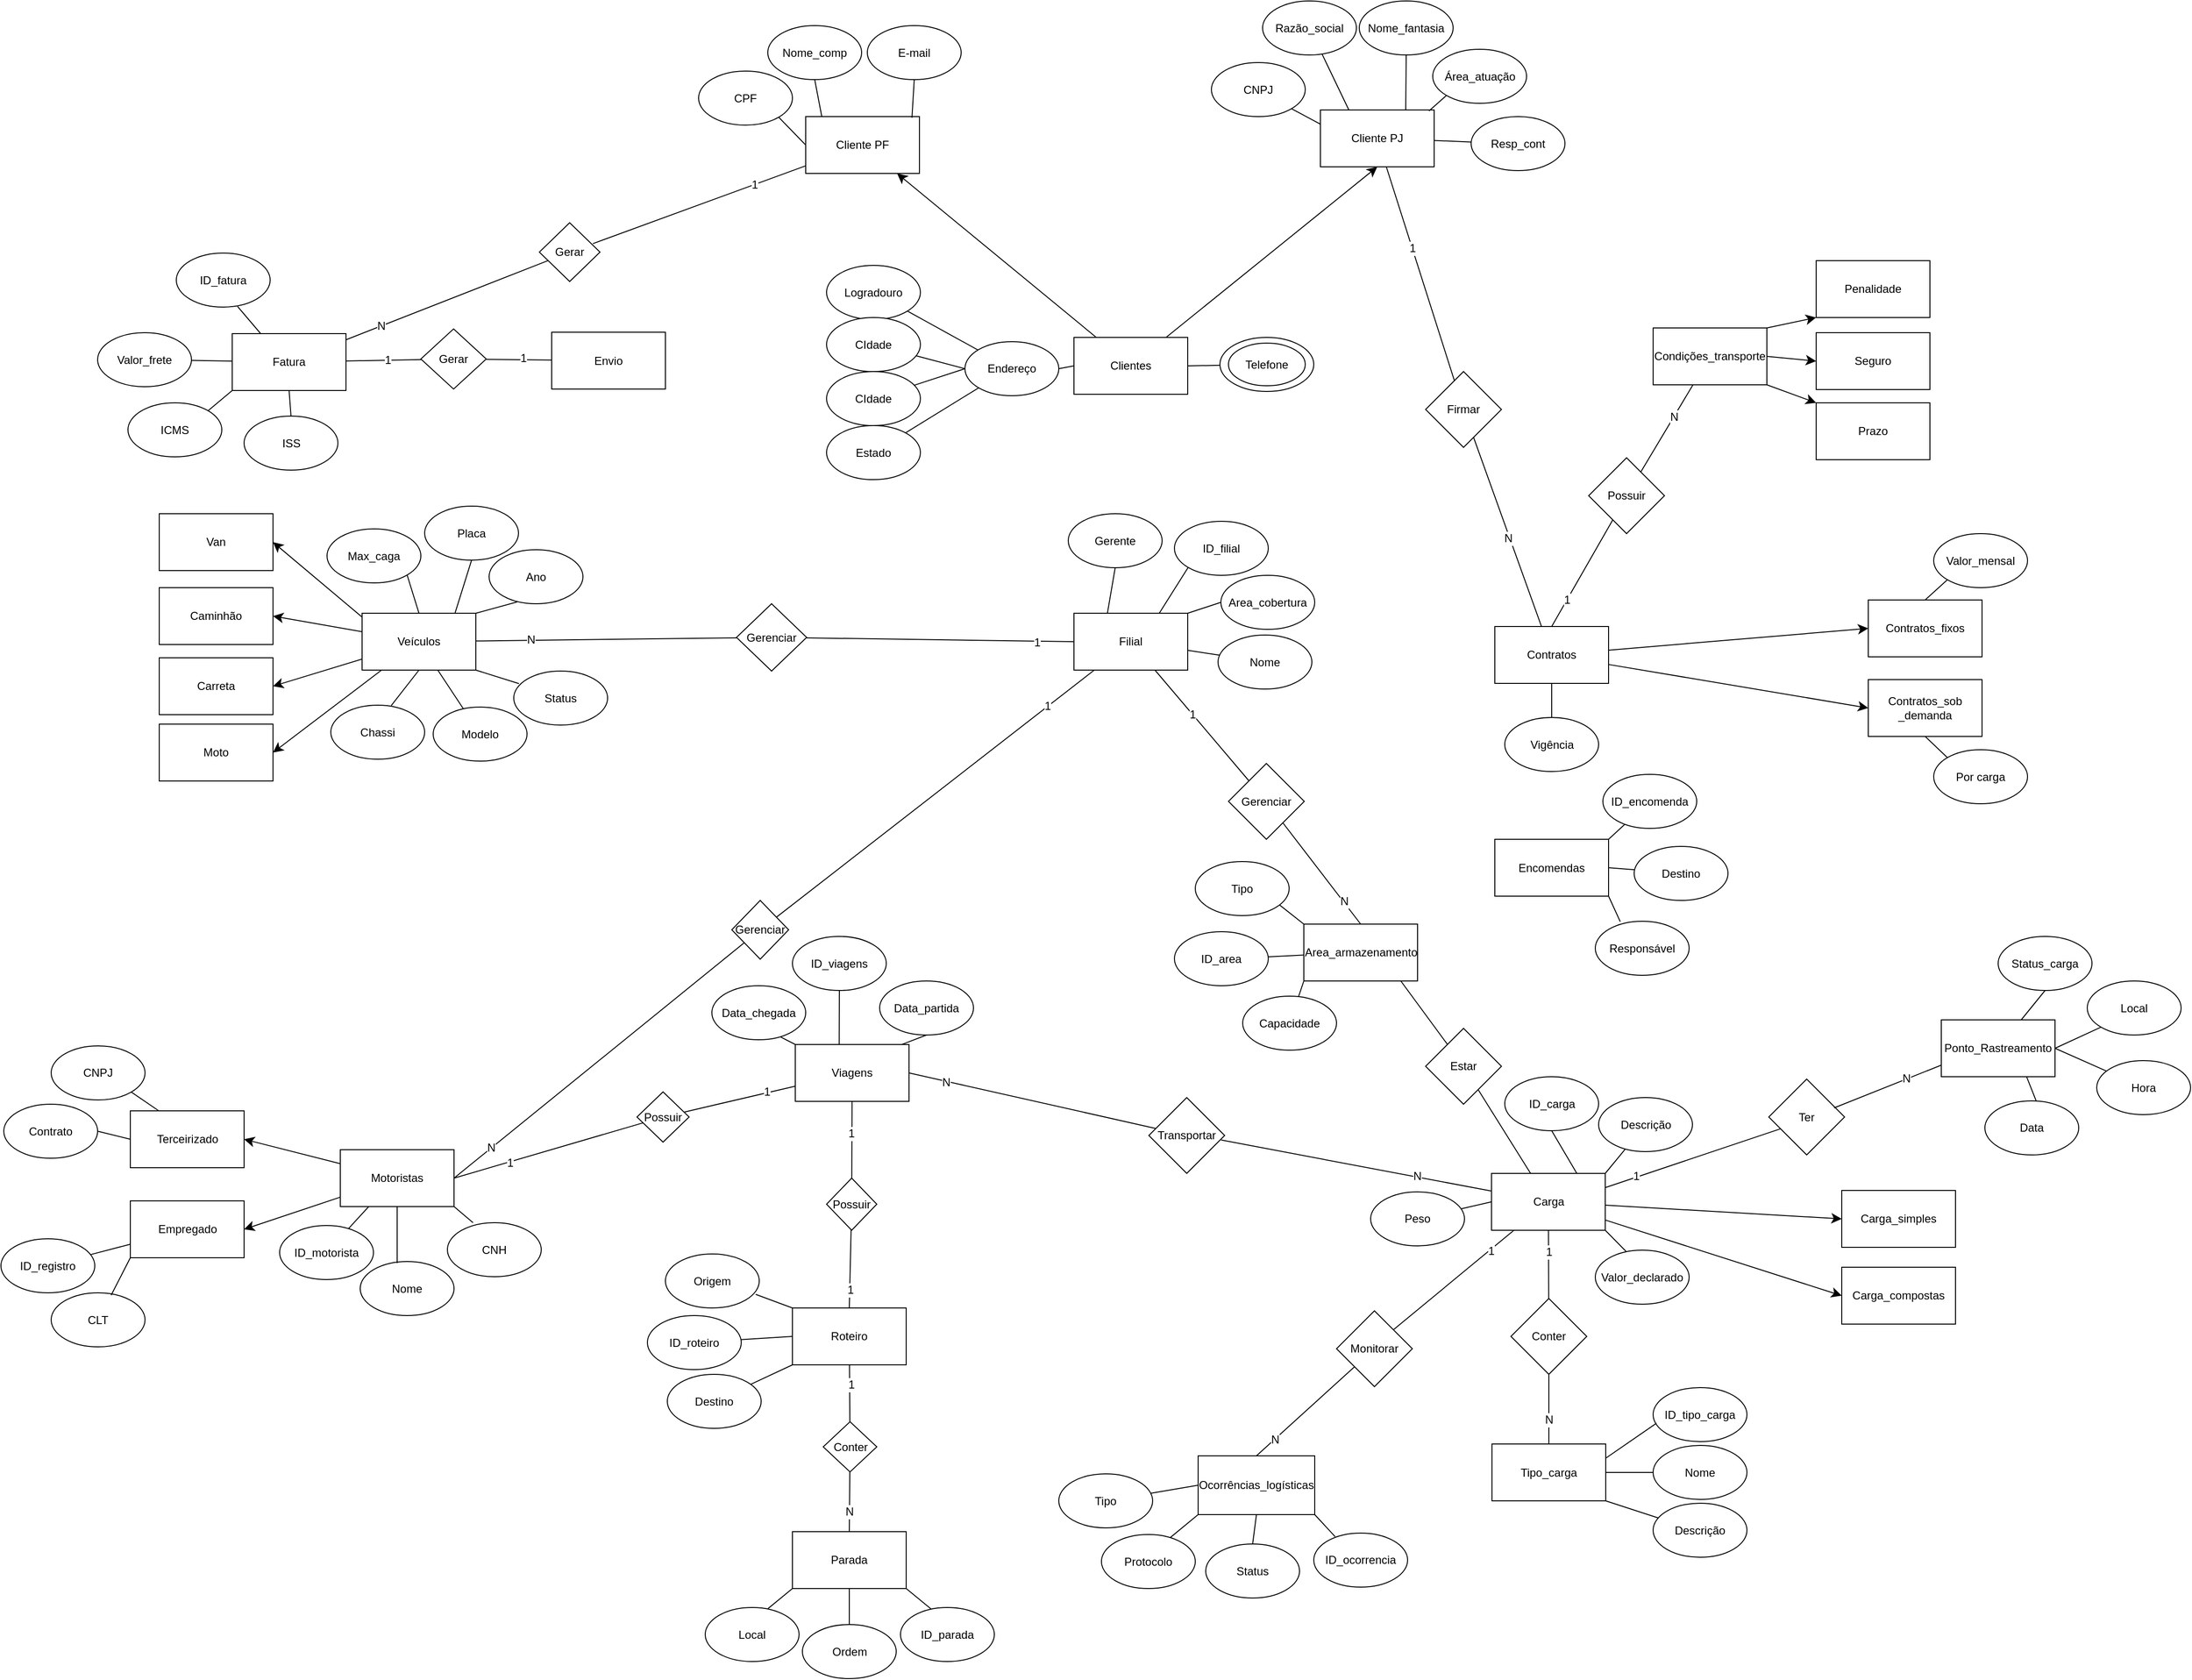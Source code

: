 <mxfile version="26.2.14">
  <diagram name="Página-1" id="iTK0nIs8eEKl5HLrY0HY">
    <mxGraphModel dx="2878" dy="1792" grid="0" gridSize="10" guides="1" tooltips="1" connect="1" arrows="1" fold="1" page="0" pageScale="1" pageWidth="827" pageHeight="1169" math="0" shadow="0">
      <root>
        <mxCell id="0" />
        <mxCell id="1" parent="0" />
        <mxCell id="TubKobpjzzUn3Yk9qgdD-257" style="edgeStyle=none;curved=1;rounded=0;orthogonalLoop=1;jettySize=auto;html=1;entryX=0.882;entryY=0.356;entryDx=0;entryDy=0;fontSize=12;startSize=8;endSize=8;entryPerimeter=0;endArrow=none;startFill=0;" edge="1" parent="1" source="TubKobpjzzUn3Yk9qgdD-2" target="TubKobpjzzUn3Yk9qgdD-256">
          <mxGeometry relative="1" as="geometry" />
        </mxCell>
        <mxCell id="TubKobpjzzUn3Yk9qgdD-334" value="1" style="edgeLabel;html=1;align=center;verticalAlign=middle;resizable=0;points=[];fontSize=12;" vertex="1" connectable="0" parent="TubKobpjzzUn3Yk9qgdD-257">
          <mxGeometry x="-0.512" y="2" relative="1" as="geometry">
            <mxPoint y="-2" as="offset" />
          </mxGeometry>
        </mxCell>
        <mxCell id="TubKobpjzzUn3Yk9qgdD-2" value="Cliente PF" style="rounded=0;whiteSpace=wrap;html=1;" vertex="1" parent="1">
          <mxGeometry x="-49" y="-280" width="120" height="60" as="geometry" />
        </mxCell>
        <mxCell id="TubKobpjzzUn3Yk9qgdD-195" value="" style="edgeStyle=none;curved=1;rounded=0;orthogonalLoop=1;jettySize=auto;html=1;fontSize=12;startSize=8;endSize=8;endArrow=none;startFill=0;" edge="1" parent="1" source="TubKobpjzzUn3Yk9qgdD-3" target="TubKobpjzzUn3Yk9qgdD-194">
          <mxGeometry relative="1" as="geometry" />
        </mxCell>
        <mxCell id="TubKobpjzzUn3Yk9qgdD-198" value="1" style="edgeLabel;html=1;align=center;verticalAlign=middle;resizable=0;points=[];fontSize=12;" vertex="1" connectable="0" parent="TubKobpjzzUn3Yk9qgdD-195">
          <mxGeometry x="-0.244" relative="1" as="geometry">
            <mxPoint as="offset" />
          </mxGeometry>
        </mxCell>
        <mxCell id="TubKobpjzzUn3Yk9qgdD-3" value="Cliente PJ" style="rounded=0;whiteSpace=wrap;html=1;" vertex="1" parent="1">
          <mxGeometry x="494" y="-287" width="120" height="60" as="geometry" />
        </mxCell>
        <mxCell id="TubKobpjzzUn3Yk9qgdD-75" style="edgeStyle=none;curved=1;rounded=0;orthogonalLoop=1;jettySize=auto;html=1;entryX=0;entryY=0.5;entryDx=0;entryDy=0;fontSize=12;startSize=8;endSize=8;" edge="1" parent="1" source="TubKobpjzzUn3Yk9qgdD-4" target="TubKobpjzzUn3Yk9qgdD-73">
          <mxGeometry relative="1" as="geometry" />
        </mxCell>
        <mxCell id="TubKobpjzzUn3Yk9qgdD-76" style="edgeStyle=none;curved=1;rounded=0;orthogonalLoop=1;jettySize=auto;html=1;entryX=0;entryY=0.5;entryDx=0;entryDy=0;fontSize=12;startSize=8;endSize=8;" edge="1" parent="1" source="TubKobpjzzUn3Yk9qgdD-4" target="TubKobpjzzUn3Yk9qgdD-74">
          <mxGeometry relative="1" as="geometry" />
        </mxCell>
        <mxCell id="TubKobpjzzUn3Yk9qgdD-276" style="edgeStyle=none;curved=1;rounded=0;orthogonalLoop=1;jettySize=auto;html=1;exitX=0.5;exitY=1;exitDx=0;exitDy=0;entryX=0.5;entryY=0;entryDx=0;entryDy=0;fontSize=12;startSize=8;endSize=8;endArrow=none;startFill=0;" edge="1" parent="1" source="TubKobpjzzUn3Yk9qgdD-4" target="TubKobpjzzUn3Yk9qgdD-64">
          <mxGeometry relative="1" as="geometry" />
        </mxCell>
        <mxCell id="TubKobpjzzUn3Yk9qgdD-4" value="Contratos" style="rounded=0;whiteSpace=wrap;html=1;" vertex="1" parent="1">
          <mxGeometry x="678" y="258" width="120" height="60" as="geometry" />
        </mxCell>
        <mxCell id="TubKobpjzzUn3Yk9qgdD-105" style="edgeStyle=none;curved=1;rounded=0;orthogonalLoop=1;jettySize=auto;html=1;entryX=1;entryY=0.5;entryDx=0;entryDy=0;fontSize=12;startSize=8;endSize=8;endArrow=classic;startFill=0;endFill=1;" edge="1" parent="1" source="TubKobpjzzUn3Yk9qgdD-5" target="TubKobpjzzUn3Yk9qgdD-103">
          <mxGeometry relative="1" as="geometry" />
        </mxCell>
        <mxCell id="TubKobpjzzUn3Yk9qgdD-106" style="edgeStyle=none;curved=1;rounded=0;orthogonalLoop=1;jettySize=auto;html=1;entryX=1;entryY=0.5;entryDx=0;entryDy=0;fontSize=12;startSize=8;endSize=8;endArrow=classic;startFill=0;endFill=1;exitX=0.013;exitY=0.09;exitDx=0;exitDy=0;exitPerimeter=0;" edge="1" parent="1" source="TubKobpjzzUn3Yk9qgdD-5" target="TubKobpjzzUn3Yk9qgdD-104">
          <mxGeometry relative="1" as="geometry">
            <mxPoint x="-516" y="243" as="sourcePoint" />
          </mxGeometry>
        </mxCell>
        <mxCell id="TubKobpjzzUn3Yk9qgdD-113" style="edgeStyle=none;curved=1;rounded=0;orthogonalLoop=1;jettySize=auto;html=1;entryX=1;entryY=0.5;entryDx=0;entryDy=0;fontSize=12;startSize=8;endSize=8;endArrow=classic;startFill=0;endFill=1;" edge="1" parent="1" source="TubKobpjzzUn3Yk9qgdD-5" target="TubKobpjzzUn3Yk9qgdD-111">
          <mxGeometry relative="1" as="geometry" />
        </mxCell>
        <mxCell id="TubKobpjzzUn3Yk9qgdD-114" style="edgeStyle=none;curved=1;rounded=0;orthogonalLoop=1;jettySize=auto;html=1;entryX=1;entryY=0.5;entryDx=0;entryDy=0;fontSize=12;startSize=8;endSize=8;endArrow=classic;startFill=0;endFill=1;" edge="1" parent="1" source="TubKobpjzzUn3Yk9qgdD-5" target="TubKobpjzzUn3Yk9qgdD-112">
          <mxGeometry relative="1" as="geometry" />
        </mxCell>
        <mxCell id="TubKobpjzzUn3Yk9qgdD-213" value="" style="edgeStyle=none;curved=1;rounded=0;orthogonalLoop=1;jettySize=auto;html=1;fontSize=12;startSize=8;endSize=8;endArrow=none;startFill=0;" edge="1" parent="1" source="TubKobpjzzUn3Yk9qgdD-5" target="TubKobpjzzUn3Yk9qgdD-212">
          <mxGeometry relative="1" as="geometry" />
        </mxCell>
        <mxCell id="TubKobpjzzUn3Yk9qgdD-333" value="N" style="edgeLabel;html=1;align=center;verticalAlign=middle;resizable=0;points=[];fontSize=12;" vertex="1" connectable="0" parent="TubKobpjzzUn3Yk9qgdD-213">
          <mxGeometry x="-0.579" y="1" relative="1" as="geometry">
            <mxPoint as="offset" />
          </mxGeometry>
        </mxCell>
        <mxCell id="TubKobpjzzUn3Yk9qgdD-313" value="" style="edgeStyle=none;curved=1;rounded=0;orthogonalLoop=1;jettySize=auto;html=1;fontSize=12;startSize=8;endSize=8;endArrow=none;startFill=0;" edge="1" parent="1" source="TubKobpjzzUn3Yk9qgdD-5" target="TubKobpjzzUn3Yk9qgdD-135">
          <mxGeometry relative="1" as="geometry" />
        </mxCell>
        <mxCell id="TubKobpjzzUn3Yk9qgdD-5" value="Veículos" style="rounded=0;whiteSpace=wrap;html=1;" vertex="1" parent="1">
          <mxGeometry x="-517" y="244" width="120" height="60" as="geometry" />
        </mxCell>
        <mxCell id="TubKobpjzzUn3Yk9qgdD-109" style="edgeStyle=none;curved=1;rounded=0;orthogonalLoop=1;jettySize=auto;html=1;entryX=1;entryY=0.5;entryDx=0;entryDy=0;fontSize=12;startSize=8;endSize=8;endArrow=classic;startFill=0;endFill=1;" edge="1" parent="1" source="TubKobpjzzUn3Yk9qgdD-6" target="TubKobpjzzUn3Yk9qgdD-108">
          <mxGeometry relative="1" as="geometry" />
        </mxCell>
        <mxCell id="TubKobpjzzUn3Yk9qgdD-110" style="edgeStyle=none;curved=1;rounded=0;orthogonalLoop=1;jettySize=auto;html=1;entryX=1;entryY=0.5;entryDx=0;entryDy=0;fontSize=12;startSize=8;endSize=8;endArrow=classic;startFill=0;endFill=1;" edge="1" parent="1" source="TubKobpjzzUn3Yk9qgdD-6" target="TubKobpjzzUn3Yk9qgdD-107">
          <mxGeometry relative="1" as="geometry" />
        </mxCell>
        <mxCell id="TubKobpjzzUn3Yk9qgdD-224" value="" style="edgeStyle=none;curved=1;rounded=0;orthogonalLoop=1;jettySize=auto;html=1;fontSize=12;startSize=8;endSize=8;exitX=1;exitY=0.5;exitDx=0;exitDy=0;endArrow=none;startFill=0;" edge="1" parent="1" source="TubKobpjzzUn3Yk9qgdD-6" target="TubKobpjzzUn3Yk9qgdD-223">
          <mxGeometry relative="1" as="geometry" />
        </mxCell>
        <mxCell id="TubKobpjzzUn3Yk9qgdD-376" value="1" style="edgeLabel;html=1;align=center;verticalAlign=middle;resizable=0;points=[];fontSize=12;" vertex="1" connectable="0" parent="TubKobpjzzUn3Yk9qgdD-224">
          <mxGeometry x="-0.418" y="-2" relative="1" as="geometry">
            <mxPoint y="-1" as="offset" />
          </mxGeometry>
        </mxCell>
        <mxCell id="TubKobpjzzUn3Yk9qgdD-6" value="Motoristas" style="rounded=0;whiteSpace=wrap;html=1;" vertex="1" parent="1">
          <mxGeometry x="-540" y="810" width="120" height="60" as="geometry" />
        </mxCell>
        <mxCell id="TubKobpjzzUn3Yk9qgdD-227" value="" style="edgeStyle=none;curved=1;rounded=0;orthogonalLoop=1;jettySize=auto;html=1;fontSize=12;startSize=8;endSize=8;endArrow=none;startFill=0;" edge="1" parent="1" source="TubKobpjzzUn3Yk9qgdD-7" target="TubKobpjzzUn3Yk9qgdD-226">
          <mxGeometry relative="1" as="geometry" />
        </mxCell>
        <mxCell id="TubKobpjzzUn3Yk9qgdD-379" value="1" style="edgeLabel;html=1;align=center;verticalAlign=middle;resizable=0;points=[];fontSize=12;" vertex="1" connectable="0" parent="TubKobpjzzUn3Yk9qgdD-227">
          <mxGeometry x="-0.14" y="2" relative="1" as="geometry">
            <mxPoint x="-3" y="-1" as="offset" />
          </mxGeometry>
        </mxCell>
        <mxCell id="TubKobpjzzUn3Yk9qgdD-7" value="Viagens" style="rounded=0;whiteSpace=wrap;html=1;" vertex="1" parent="1">
          <mxGeometry x="-60" y="699" width="120" height="60" as="geometry" />
        </mxCell>
        <mxCell id="TubKobpjzzUn3Yk9qgdD-216" value="" style="edgeStyle=none;curved=1;rounded=0;orthogonalLoop=1;jettySize=auto;html=1;fontSize=12;startSize=8;endSize=8;endArrow=none;startFill=0;" edge="1" parent="1" source="TubKobpjzzUn3Yk9qgdD-8" target="TubKobpjzzUn3Yk9qgdD-215">
          <mxGeometry relative="1" as="geometry" />
        </mxCell>
        <mxCell id="TubKobpjzzUn3Yk9qgdD-340" value="1" style="edgeLabel;html=1;align=center;verticalAlign=middle;resizable=0;points=[];fontSize=12;" vertex="1" connectable="0" parent="TubKobpjzzUn3Yk9qgdD-216">
          <mxGeometry x="-0.208" y="2" relative="1" as="geometry">
            <mxPoint x="-1" y="2" as="offset" />
          </mxGeometry>
        </mxCell>
        <mxCell id="TubKobpjzzUn3Yk9qgdD-221" value="" style="edgeStyle=none;curved=1;rounded=0;orthogonalLoop=1;jettySize=auto;html=1;fontSize=12;startSize=8;endSize=8;endArrow=none;startFill=0;" edge="1" parent="1" source="TubKobpjzzUn3Yk9qgdD-8" target="TubKobpjzzUn3Yk9qgdD-220">
          <mxGeometry relative="1" as="geometry" />
        </mxCell>
        <mxCell id="TubKobpjzzUn3Yk9qgdD-346" value="1" style="edgeLabel;html=1;align=center;verticalAlign=middle;resizable=0;points=[];fontSize=12;" vertex="1" connectable="0" parent="TubKobpjzzUn3Yk9qgdD-221">
          <mxGeometry x="-0.709" y="-1" relative="1" as="geometry">
            <mxPoint as="offset" />
          </mxGeometry>
        </mxCell>
        <mxCell id="TubKobpjzzUn3Yk9qgdD-327" value="" style="edgeStyle=none;curved=1;rounded=0;orthogonalLoop=1;jettySize=auto;html=1;fontSize=12;startSize=8;endSize=8;endArrow=none;startFill=0;" edge="1" parent="1" source="TubKobpjzzUn3Yk9qgdD-8" target="TubKobpjzzUn3Yk9qgdD-167">
          <mxGeometry relative="1" as="geometry" />
        </mxCell>
        <mxCell id="TubKobpjzzUn3Yk9qgdD-328" style="edgeStyle=none;curved=1;rounded=0;orthogonalLoop=1;jettySize=auto;html=1;exitX=1;exitY=0;exitDx=0;exitDy=0;entryX=0;entryY=0.5;entryDx=0;entryDy=0;fontSize=12;startSize=8;endSize=8;endArrow=none;startFill=0;" edge="1" parent="1" source="TubKobpjzzUn3Yk9qgdD-8" target="TubKobpjzzUn3Yk9qgdD-165">
          <mxGeometry relative="1" as="geometry" />
        </mxCell>
        <mxCell id="TubKobpjzzUn3Yk9qgdD-8" value="Filial" style="rounded=0;whiteSpace=wrap;html=1;" vertex="1" parent="1">
          <mxGeometry x="234" y="244" width="120" height="60" as="geometry" />
        </mxCell>
        <mxCell id="TubKobpjzzUn3Yk9qgdD-322" value="" style="edgeStyle=none;curved=1;rounded=0;orthogonalLoop=1;jettySize=auto;html=1;fontSize=12;startSize=8;endSize=8;endArrow=none;startFill=0;" edge="1" parent="1" source="TubKobpjzzUn3Yk9qgdD-10" target="TubKobpjzzUn3Yk9qgdD-180">
          <mxGeometry relative="1" as="geometry" />
        </mxCell>
        <mxCell id="TubKobpjzzUn3Yk9qgdD-323" style="edgeStyle=none;curved=1;rounded=0;orthogonalLoop=1;jettySize=auto;html=1;exitX=0;exitY=1;exitDx=0;exitDy=0;entryX=1;entryY=0;entryDx=0;entryDy=0;fontSize=12;startSize=8;endSize=8;endArrow=none;startFill=0;" edge="1" parent="1" source="TubKobpjzzUn3Yk9qgdD-10" target="TubKobpjzzUn3Yk9qgdD-170">
          <mxGeometry relative="1" as="geometry" />
        </mxCell>
        <mxCell id="TubKobpjzzUn3Yk9qgdD-10" value="Fatura" style="rounded=0;whiteSpace=wrap;html=1;" vertex="1" parent="1">
          <mxGeometry x="-654" y="-51" width="120" height="60" as="geometry" />
        </mxCell>
        <mxCell id="TubKobpjzzUn3Yk9qgdD-292" style="edgeStyle=none;curved=1;rounded=0;orthogonalLoop=1;jettySize=auto;html=1;exitX=0;exitY=0.5;exitDx=0;exitDy=0;fontSize=12;startSize=8;endSize=8;endArrow=none;startFill=0;" edge="1" parent="1" source="TubKobpjzzUn3Yk9qgdD-11" target="TubKobpjzzUn3Yk9qgdD-185">
          <mxGeometry relative="1" as="geometry" />
        </mxCell>
        <mxCell id="TubKobpjzzUn3Yk9qgdD-294" style="edgeStyle=none;curved=1;rounded=0;orthogonalLoop=1;jettySize=auto;html=1;exitX=0.5;exitY=1;exitDx=0;exitDy=0;entryX=0.5;entryY=0;entryDx=0;entryDy=0;fontSize=12;startSize=8;endSize=8;endArrow=none;startFill=0;" edge="1" parent="1" source="TubKobpjzzUn3Yk9qgdD-11" target="TubKobpjzzUn3Yk9qgdD-186">
          <mxGeometry relative="1" as="geometry" />
        </mxCell>
        <mxCell id="TubKobpjzzUn3Yk9qgdD-11" value="Ocorrências_logísticas" style="rounded=0;whiteSpace=wrap;html=1;" vertex="1" parent="1">
          <mxGeometry x="365" y="1133" width="123" height="62" as="geometry" />
        </mxCell>
        <mxCell id="TubKobpjzzUn3Yk9qgdD-296" style="edgeStyle=none;curved=1;rounded=0;orthogonalLoop=1;jettySize=auto;html=1;exitX=0.5;exitY=1;exitDx=0;exitDy=0;entryX=0.5;entryY=0;entryDx=0;entryDy=0;fontSize=12;startSize=8;endSize=8;endArrow=none;startFill=0;" edge="1" parent="1" source="TubKobpjzzUn3Yk9qgdD-12" target="TubKobpjzzUn3Yk9qgdD-172">
          <mxGeometry relative="1" as="geometry" />
        </mxCell>
        <mxCell id="TubKobpjzzUn3Yk9qgdD-12" value="Parada" style="rounded=0;whiteSpace=wrap;html=1;" vertex="1" parent="1">
          <mxGeometry x="-63" y="1213" width="120" height="60" as="geometry" />
        </mxCell>
        <mxCell id="TubKobpjzzUn3Yk9qgdD-13" value="Endereço" style="ellipse;whiteSpace=wrap;html=1;" vertex="1" parent="1">
          <mxGeometry x="119" y="-42.5" width="99" height="57" as="geometry" />
        </mxCell>
        <mxCell id="TubKobpjzzUn3Yk9qgdD-14" value="E-mail" style="ellipse;whiteSpace=wrap;html=1;" vertex="1" parent="1">
          <mxGeometry x="16" y="-376" width="99" height="57" as="geometry" />
        </mxCell>
        <mxCell id="TubKobpjzzUn3Yk9qgdD-260" style="edgeStyle=none;curved=1;rounded=0;orthogonalLoop=1;jettySize=auto;html=1;exitX=0.5;exitY=1;exitDx=0;exitDy=0;entryX=0.142;entryY=0.006;entryDx=0;entryDy=0;fontSize=12;startSize=8;endSize=8;entryPerimeter=0;endArrow=none;startFill=0;" edge="1" parent="1" source="TubKobpjzzUn3Yk9qgdD-17" target="TubKobpjzzUn3Yk9qgdD-2">
          <mxGeometry relative="1" as="geometry" />
        </mxCell>
        <mxCell id="TubKobpjzzUn3Yk9qgdD-17" value="Nome_comp" style="ellipse;whiteSpace=wrap;html=1;" vertex="1" parent="1">
          <mxGeometry x="-89" y="-376" width="99" height="57" as="geometry" />
        </mxCell>
        <mxCell id="TubKobpjzzUn3Yk9qgdD-261" style="edgeStyle=none;curved=1;rounded=0;orthogonalLoop=1;jettySize=auto;html=1;exitX=1;exitY=1;exitDx=0;exitDy=0;entryX=0;entryY=0.5;entryDx=0;entryDy=0;fontSize=12;startSize=8;endSize=8;endArrow=none;startFill=0;" edge="1" parent="1" source="TubKobpjzzUn3Yk9qgdD-18" target="TubKobpjzzUn3Yk9qgdD-2">
          <mxGeometry relative="1" as="geometry" />
        </mxCell>
        <mxCell id="TubKobpjzzUn3Yk9qgdD-18" value="CPF" style="ellipse;whiteSpace=wrap;html=1;" vertex="1" parent="1">
          <mxGeometry x="-162" y="-328" width="99" height="57" as="geometry" />
        </mxCell>
        <mxCell id="TubKobpjzzUn3Yk9qgdD-23" style="rounded=0;orthogonalLoop=1;jettySize=auto;html=1;fontSize=12;startSize=8;endSize=8;endArrow=none;startFill=0;" edge="1" parent="1" source="TubKobpjzzUn3Yk9qgdD-19" target="TubKobpjzzUn3Yk9qgdD-13">
          <mxGeometry relative="1" as="geometry" />
        </mxCell>
        <mxCell id="TubKobpjzzUn3Yk9qgdD-19" value="Logradouro" style="ellipse;whiteSpace=wrap;html=1;" vertex="1" parent="1">
          <mxGeometry x="-27" y="-123" width="99" height="57" as="geometry" />
        </mxCell>
        <mxCell id="TubKobpjzzUn3Yk9qgdD-24" style="rounded=0;orthogonalLoop=1;jettySize=auto;html=1;entryX=0;entryY=0.5;entryDx=0;entryDy=0;fontSize=12;startSize=8;endSize=8;endArrow=none;startFill=0;" edge="1" parent="1" source="TubKobpjzzUn3Yk9qgdD-20" target="TubKobpjzzUn3Yk9qgdD-13">
          <mxGeometry relative="1" as="geometry" />
        </mxCell>
        <mxCell id="TubKobpjzzUn3Yk9qgdD-20" value="CIdade" style="ellipse;whiteSpace=wrap;html=1;" vertex="1" parent="1">
          <mxGeometry x="-27" y="-68" width="99" height="57" as="geometry" />
        </mxCell>
        <mxCell id="TubKobpjzzUn3Yk9qgdD-25" style="rounded=0;orthogonalLoop=1;jettySize=auto;html=1;entryX=0;entryY=0.5;entryDx=0;entryDy=0;fontSize=12;startSize=8;endSize=8;endArrow=none;startFill=0;" edge="1" parent="1" source="TubKobpjzzUn3Yk9qgdD-21" target="TubKobpjzzUn3Yk9qgdD-13">
          <mxGeometry relative="1" as="geometry" />
        </mxCell>
        <mxCell id="TubKobpjzzUn3Yk9qgdD-21" value="CIdade" style="ellipse;whiteSpace=wrap;html=1;" vertex="1" parent="1">
          <mxGeometry x="-27" y="-11" width="99" height="57" as="geometry" />
        </mxCell>
        <mxCell id="TubKobpjzzUn3Yk9qgdD-26" style="rounded=0;orthogonalLoop=1;jettySize=auto;html=1;entryX=0;entryY=1;entryDx=0;entryDy=0;fontSize=12;startSize=8;endSize=8;endArrow=none;startFill=0;" edge="1" parent="1" source="TubKobpjzzUn3Yk9qgdD-22" target="TubKobpjzzUn3Yk9qgdD-13">
          <mxGeometry relative="1" as="geometry" />
        </mxCell>
        <mxCell id="TubKobpjzzUn3Yk9qgdD-22" value="Estado" style="ellipse;whiteSpace=wrap;html=1;" vertex="1" parent="1">
          <mxGeometry x="-27" y="46" width="99" height="57" as="geometry" />
        </mxCell>
        <mxCell id="TubKobpjzzUn3Yk9qgdD-263" style="edgeStyle=none;curved=1;rounded=0;orthogonalLoop=1;jettySize=auto;html=1;exitX=1;exitY=1;exitDx=0;exitDy=0;entryX=0;entryY=0.25;entryDx=0;entryDy=0;fontSize=12;startSize=8;endSize=8;endArrow=none;startFill=0;" edge="1" parent="1" source="TubKobpjzzUn3Yk9qgdD-27" target="TubKobpjzzUn3Yk9qgdD-3">
          <mxGeometry relative="1" as="geometry" />
        </mxCell>
        <mxCell id="TubKobpjzzUn3Yk9qgdD-27" value="CNPJ" style="ellipse;whiteSpace=wrap;html=1;" vertex="1" parent="1">
          <mxGeometry x="379" y="-337" width="99" height="57" as="geometry" />
        </mxCell>
        <mxCell id="TubKobpjzzUn3Yk9qgdD-264" style="edgeStyle=none;curved=1;rounded=0;orthogonalLoop=1;jettySize=auto;html=1;entryX=0.25;entryY=0;entryDx=0;entryDy=0;fontSize=12;startSize=8;endSize=8;endArrow=none;startFill=0;" edge="1" parent="1" source="TubKobpjzzUn3Yk9qgdD-28" target="TubKobpjzzUn3Yk9qgdD-3">
          <mxGeometry relative="1" as="geometry" />
        </mxCell>
        <mxCell id="TubKobpjzzUn3Yk9qgdD-28" value="Razão_social" style="ellipse;whiteSpace=wrap;html=1;" vertex="1" parent="1">
          <mxGeometry x="433" y="-402" width="99" height="57" as="geometry" />
        </mxCell>
        <mxCell id="TubKobpjzzUn3Yk9qgdD-265" style="edgeStyle=none;curved=1;rounded=0;orthogonalLoop=1;jettySize=auto;html=1;exitX=0.5;exitY=1;exitDx=0;exitDy=0;entryX=0.75;entryY=0;entryDx=0;entryDy=0;fontSize=12;startSize=8;endSize=8;endArrow=none;startFill=0;" edge="1" parent="1" source="TubKobpjzzUn3Yk9qgdD-29" target="TubKobpjzzUn3Yk9qgdD-3">
          <mxGeometry relative="1" as="geometry" />
        </mxCell>
        <mxCell id="TubKobpjzzUn3Yk9qgdD-29" value="Nome_fantasia" style="ellipse;whiteSpace=wrap;html=1;" vertex="1" parent="1">
          <mxGeometry x="535" y="-402" width="99" height="57" as="geometry" />
        </mxCell>
        <mxCell id="TubKobpjzzUn3Yk9qgdD-30" value="Área_atuação" style="ellipse;whiteSpace=wrap;html=1;" vertex="1" parent="1">
          <mxGeometry x="612.5" y="-351" width="99" height="57" as="geometry" />
        </mxCell>
        <mxCell id="TubKobpjzzUn3Yk9qgdD-277" style="edgeStyle=none;curved=1;rounded=0;orthogonalLoop=1;jettySize=auto;html=1;exitX=1;exitY=0;exitDx=0;exitDy=0;fontSize=12;startSize=8;endSize=8;endArrow=none;startFill=0;" edge="1" parent="1" source="TubKobpjzzUn3Yk9qgdD-34" target="TubKobpjzzUn3Yk9qgdD-122">
          <mxGeometry relative="1" as="geometry" />
        </mxCell>
        <mxCell id="TubKobpjzzUn3Yk9qgdD-278" style="edgeStyle=none;curved=1;rounded=0;orthogonalLoop=1;jettySize=auto;html=1;exitX=1;exitY=0.5;exitDx=0;exitDy=0;fontSize=12;startSize=8;endSize=8;endArrow=none;startFill=0;" edge="1" parent="1" source="TubKobpjzzUn3Yk9qgdD-34" target="TubKobpjzzUn3Yk9qgdD-123">
          <mxGeometry relative="1" as="geometry" />
        </mxCell>
        <mxCell id="TubKobpjzzUn3Yk9qgdD-34" value="Encomendas" style="rounded=0;whiteSpace=wrap;html=1;" vertex="1" parent="1">
          <mxGeometry x="678" y="482.5" width="120" height="60" as="geometry" />
        </mxCell>
        <mxCell id="TubKobpjzzUn3Yk9qgdD-35" value="" style="ellipse;whiteSpace=wrap;html=1;" vertex="1" parent="1">
          <mxGeometry x="388" y="-47" width="99" height="57" as="geometry" />
        </mxCell>
        <mxCell id="TubKobpjzzUn3Yk9qgdD-36" value="Telefone" style="ellipse;whiteSpace=wrap;html=1;" vertex="1" parent="1">
          <mxGeometry x="397" y="-41" width="81" height="45" as="geometry" />
        </mxCell>
        <mxCell id="TubKobpjzzUn3Yk9qgdD-53" style="edgeStyle=none;curved=1;rounded=0;orthogonalLoop=1;jettySize=auto;html=1;fontSize=12;startSize=8;endSize=8;" edge="1" parent="1" source="TubKobpjzzUn3Yk9qgdD-52" target="TubKobpjzzUn3Yk9qgdD-2">
          <mxGeometry relative="1" as="geometry" />
        </mxCell>
        <mxCell id="TubKobpjzzUn3Yk9qgdD-54" style="edgeStyle=none;curved=1;rounded=0;orthogonalLoop=1;jettySize=auto;html=1;entryX=0.5;entryY=1;entryDx=0;entryDy=0;fontSize=12;startSize=8;endSize=8;" edge="1" parent="1" source="TubKobpjzzUn3Yk9qgdD-52" target="TubKobpjzzUn3Yk9qgdD-3">
          <mxGeometry relative="1" as="geometry" />
        </mxCell>
        <mxCell id="TubKobpjzzUn3Yk9qgdD-290" style="edgeStyle=none;curved=1;rounded=0;orthogonalLoop=1;jettySize=auto;html=1;exitX=0;exitY=0.5;exitDx=0;exitDy=0;entryX=1;entryY=0.5;entryDx=0;entryDy=0;fontSize=12;startSize=8;endSize=8;endArrow=none;startFill=0;" edge="1" parent="1" source="TubKobpjzzUn3Yk9qgdD-52" target="TubKobpjzzUn3Yk9qgdD-13">
          <mxGeometry relative="1" as="geometry" />
        </mxCell>
        <mxCell id="TubKobpjzzUn3Yk9qgdD-291" style="edgeStyle=none;curved=1;rounded=0;orthogonalLoop=1;jettySize=auto;html=1;exitX=1;exitY=0.5;exitDx=0;exitDy=0;fontSize=12;startSize=8;endSize=8;endArrow=none;startFill=0;" edge="1" parent="1" source="TubKobpjzzUn3Yk9qgdD-52" target="TubKobpjzzUn3Yk9qgdD-35">
          <mxGeometry relative="1" as="geometry" />
        </mxCell>
        <mxCell id="TubKobpjzzUn3Yk9qgdD-52" value="Clientes" style="rounded=0;whiteSpace=wrap;html=1;" vertex="1" parent="1">
          <mxGeometry x="234" y="-47" width="120" height="60" as="geometry" />
        </mxCell>
        <mxCell id="TubKobpjzzUn3Yk9qgdD-267" style="edgeStyle=none;curved=1;rounded=0;orthogonalLoop=1;jettySize=auto;html=1;fontSize=12;startSize=8;endSize=8;endArrow=none;startFill=0;" edge="1" parent="1" source="TubKobpjzzUn3Yk9qgdD-55" target="TubKobpjzzUn3Yk9qgdD-3">
          <mxGeometry relative="1" as="geometry" />
        </mxCell>
        <mxCell id="TubKobpjzzUn3Yk9qgdD-55" value="Resp_cont" style="ellipse;whiteSpace=wrap;html=1;" vertex="1" parent="1">
          <mxGeometry x="653" y="-280" width="99" height="57" as="geometry" />
        </mxCell>
        <mxCell id="TubKobpjzzUn3Yk9qgdD-64" value="Vigência" style="ellipse;whiteSpace=wrap;html=1;" vertex="1" parent="1">
          <mxGeometry x="688.5" y="354" width="99" height="57" as="geometry" />
        </mxCell>
        <mxCell id="TubKobpjzzUn3Yk9qgdD-65" value="Valor_mensal" style="ellipse;whiteSpace=wrap;html=1;" vertex="1" parent="1">
          <mxGeometry x="1141" y="160" width="99" height="57" as="geometry" />
        </mxCell>
        <mxCell id="TubKobpjzzUn3Yk9qgdD-115" style="edgeStyle=none;curved=1;rounded=0;orthogonalLoop=1;jettySize=auto;html=1;entryX=0;entryY=0.5;entryDx=0;entryDy=0;fontSize=12;startSize=8;endSize=8;" edge="1" parent="1" source="TubKobpjzzUn3Yk9qgdD-68" target="TubKobpjzzUn3Yk9qgdD-89">
          <mxGeometry relative="1" as="geometry" />
        </mxCell>
        <mxCell id="TubKobpjzzUn3Yk9qgdD-116" style="edgeStyle=none;curved=1;rounded=0;orthogonalLoop=1;jettySize=auto;html=1;entryX=0;entryY=0.5;entryDx=0;entryDy=0;fontSize=12;startSize=8;endSize=8;" edge="1" parent="1" source="TubKobpjzzUn3Yk9qgdD-68" target="TubKobpjzzUn3Yk9qgdD-90">
          <mxGeometry relative="1" as="geometry" />
        </mxCell>
        <mxCell id="TubKobpjzzUn3Yk9qgdD-208" value="" style="edgeStyle=none;curved=1;rounded=0;orthogonalLoop=1;jettySize=auto;html=1;fontSize=12;startSize=8;endSize=8;endArrow=none;startFill=0;" edge="1" parent="1" source="TubKobpjzzUn3Yk9qgdD-68" target="TubKobpjzzUn3Yk9qgdD-207">
          <mxGeometry relative="1" as="geometry" />
        </mxCell>
        <mxCell id="TubKobpjzzUn3Yk9qgdD-231" value="" style="edgeStyle=none;curved=1;rounded=0;orthogonalLoop=1;jettySize=auto;html=1;fontSize=12;startSize=8;endSize=8;entryX=0.954;entryY=0.56;entryDx=0;entryDy=0;entryPerimeter=0;endArrow=none;startFill=0;" edge="1" parent="1" source="TubKobpjzzUn3Yk9qgdD-68" target="TubKobpjzzUn3Yk9qgdD-230">
          <mxGeometry relative="1" as="geometry" />
        </mxCell>
        <mxCell id="TubKobpjzzUn3Yk9qgdD-375" value="N" style="edgeLabel;html=1;align=center;verticalAlign=middle;resizable=0;points=[];fontSize=12;" vertex="1" connectable="0" parent="TubKobpjzzUn3Yk9qgdD-231">
          <mxGeometry x="-0.448" y="-1" relative="1" as="geometry">
            <mxPoint as="offset" />
          </mxGeometry>
        </mxCell>
        <mxCell id="TubKobpjzzUn3Yk9qgdD-237" style="edgeStyle=none;curved=1;rounded=0;orthogonalLoop=1;jettySize=auto;html=1;entryX=0.5;entryY=0;entryDx=0;entryDy=0;fontSize=12;startSize=8;endSize=8;endArrow=none;startFill=0;" edge="1" parent="1" source="TubKobpjzzUn3Yk9qgdD-240" target="TubKobpjzzUn3Yk9qgdD-11">
          <mxGeometry relative="1" as="geometry" />
        </mxCell>
        <mxCell id="TubKobpjzzUn3Yk9qgdD-349" value="N" style="edgeLabel;html=1;align=center;verticalAlign=middle;resizable=0;points=[];fontSize=12;" vertex="1" connectable="0" parent="TubKobpjzzUn3Yk9qgdD-237">
          <mxGeometry x="0.639" y="2" relative="1" as="geometry">
            <mxPoint x="-1" y="-2" as="offset" />
          </mxGeometry>
        </mxCell>
        <mxCell id="TubKobpjzzUn3Yk9qgdD-281" style="edgeStyle=none;curved=1;rounded=0;orthogonalLoop=1;jettySize=auto;html=1;exitX=0.75;exitY=0;exitDx=0;exitDy=0;fontSize=12;startSize=8;endSize=8;endArrow=none;startFill=0;entryX=0.5;entryY=1;entryDx=0;entryDy=0;" edge="1" parent="1" source="TubKobpjzzUn3Yk9qgdD-68" target="TubKobpjzzUn3Yk9qgdD-71">
          <mxGeometry relative="1" as="geometry">
            <mxPoint x="764.909" y="791.273" as="targetPoint" />
          </mxGeometry>
        </mxCell>
        <mxCell id="TubKobpjzzUn3Yk9qgdD-282" style="edgeStyle=none;curved=1;rounded=0;orthogonalLoop=1;jettySize=auto;html=1;exitX=1;exitY=0;exitDx=0;exitDy=0;fontSize=12;startSize=8;endSize=8;endArrow=none;startFill=0;" edge="1" parent="1" source="TubKobpjzzUn3Yk9qgdD-68" target="TubKobpjzzUn3Yk9qgdD-70">
          <mxGeometry relative="1" as="geometry" />
        </mxCell>
        <mxCell id="TubKobpjzzUn3Yk9qgdD-283" style="edgeStyle=none;curved=1;rounded=0;orthogonalLoop=1;jettySize=auto;html=1;exitX=0;exitY=0.5;exitDx=0;exitDy=0;fontSize=12;startSize=8;endSize=8;endArrow=none;startFill=0;" edge="1" parent="1" source="TubKobpjzzUn3Yk9qgdD-68" target="TubKobpjzzUn3Yk9qgdD-72">
          <mxGeometry relative="1" as="geometry" />
        </mxCell>
        <mxCell id="TubKobpjzzUn3Yk9qgdD-331" value="" style="edgeStyle=none;curved=1;rounded=0;orthogonalLoop=1;jettySize=auto;html=1;fontSize=12;startSize=8;endSize=8;endArrow=none;startFill=0;" edge="1" parent="1" source="TubKobpjzzUn3Yk9qgdD-68" target="TubKobpjzzUn3Yk9qgdD-203">
          <mxGeometry relative="1" as="geometry" />
        </mxCell>
        <mxCell id="TubKobpjzzUn3Yk9qgdD-336" value="1" style="edgeLabel;html=1;align=center;verticalAlign=middle;resizable=0;points=[];fontSize=12;" vertex="1" connectable="0" parent="TubKobpjzzUn3Yk9qgdD-331">
          <mxGeometry x="-0.367" relative="1" as="geometry">
            <mxPoint as="offset" />
          </mxGeometry>
        </mxCell>
        <mxCell id="TubKobpjzzUn3Yk9qgdD-353" style="edgeStyle=none;curved=1;rounded=0;orthogonalLoop=1;jettySize=auto;html=1;exitX=1;exitY=0.25;exitDx=0;exitDy=0;fontSize=12;startSize=8;endSize=8;entryX=0.16;entryY=0.654;entryDx=0;entryDy=0;entryPerimeter=0;endArrow=none;startFill=0;" edge="1" parent="1" source="TubKobpjzzUn3Yk9qgdD-68" target="TubKobpjzzUn3Yk9qgdD-355">
          <mxGeometry relative="1" as="geometry">
            <mxPoint x="1046.762" y="765.571" as="targetPoint" />
          </mxGeometry>
        </mxCell>
        <mxCell id="TubKobpjzzUn3Yk9qgdD-377" value="1" style="edgeLabel;html=1;align=center;verticalAlign=middle;resizable=0;points=[];fontSize=12;" vertex="1" connectable="0" parent="TubKobpjzzUn3Yk9qgdD-353">
          <mxGeometry x="-0.65" y="1" relative="1" as="geometry">
            <mxPoint as="offset" />
          </mxGeometry>
        </mxCell>
        <mxCell id="TubKobpjzzUn3Yk9qgdD-68" value="Carga" style="rounded=0;whiteSpace=wrap;html=1;" vertex="1" parent="1">
          <mxGeometry x="674.5" y="835" width="120" height="60" as="geometry" />
        </mxCell>
        <mxCell id="TubKobpjzzUn3Yk9qgdD-70" value="Descrição" style="ellipse;whiteSpace=wrap;html=1;" vertex="1" parent="1">
          <mxGeometry x="787.5" y="755" width="99" height="57" as="geometry" />
        </mxCell>
        <mxCell id="TubKobpjzzUn3Yk9qgdD-71" value="ID_carga" style="ellipse;whiteSpace=wrap;html=1;" vertex="1" parent="1">
          <mxGeometry x="688.5" y="733" width="99" height="57" as="geometry" />
        </mxCell>
        <mxCell id="TubKobpjzzUn3Yk9qgdD-72" value="Peso" style="ellipse;whiteSpace=wrap;html=1;" vertex="1" parent="1">
          <mxGeometry x="547" y="854.5" width="99" height="57" as="geometry" />
        </mxCell>
        <mxCell id="TubKobpjzzUn3Yk9qgdD-275" style="edgeStyle=none;curved=1;rounded=0;orthogonalLoop=1;jettySize=auto;html=1;exitX=0.5;exitY=0;exitDx=0;exitDy=0;entryX=0;entryY=1;entryDx=0;entryDy=0;fontSize=12;startSize=8;endSize=8;endArrow=none;startFill=0;" edge="1" parent="1" source="TubKobpjzzUn3Yk9qgdD-73" target="TubKobpjzzUn3Yk9qgdD-65">
          <mxGeometry relative="1" as="geometry" />
        </mxCell>
        <mxCell id="TubKobpjzzUn3Yk9qgdD-73" value="Contratos_fixos" style="rounded=0;whiteSpace=wrap;html=1;" vertex="1" parent="1">
          <mxGeometry x="1072" y="230" width="120" height="60" as="geometry" />
        </mxCell>
        <mxCell id="TubKobpjzzUn3Yk9qgdD-274" style="edgeStyle=none;curved=1;rounded=0;orthogonalLoop=1;jettySize=auto;html=1;exitX=0.5;exitY=1;exitDx=0;exitDy=0;entryX=0;entryY=0;entryDx=0;entryDy=0;fontSize=12;startSize=8;endSize=8;endArrow=none;startFill=0;" edge="1" parent="1" source="TubKobpjzzUn3Yk9qgdD-74" target="TubKobpjzzUn3Yk9qgdD-77">
          <mxGeometry relative="1" as="geometry" />
        </mxCell>
        <mxCell id="TubKobpjzzUn3Yk9qgdD-74" value="Contratos_sob&lt;div&gt;_demanda&lt;/div&gt;" style="rounded=0;whiteSpace=wrap;html=1;" vertex="1" parent="1">
          <mxGeometry x="1072" y="314" width="120" height="60" as="geometry" />
        </mxCell>
        <mxCell id="TubKobpjzzUn3Yk9qgdD-77" value="Por carga" style="ellipse;whiteSpace=wrap;html=1;" vertex="1" parent="1">
          <mxGeometry x="1141" y="388" width="99" height="57" as="geometry" />
        </mxCell>
        <mxCell id="TubKobpjzzUn3Yk9qgdD-201" value="" style="edgeStyle=none;curved=1;rounded=0;orthogonalLoop=1;jettySize=auto;html=1;fontSize=12;startSize=8;endSize=8;endArrow=none;startFill=0;" edge="1" parent="1" source="TubKobpjzzUn3Yk9qgdD-78" target="TubKobpjzzUn3Yk9qgdD-200">
          <mxGeometry relative="1" as="geometry" />
        </mxCell>
        <mxCell id="TubKobpjzzUn3Yk9qgdD-339" value="N" style="edgeLabel;html=1;align=center;verticalAlign=middle;resizable=0;points=[];fontSize=12;" vertex="1" connectable="0" parent="TubKobpjzzUn3Yk9qgdD-201">
          <mxGeometry x="-0.218" y="3" relative="1" as="geometry">
            <mxPoint x="-1" y="-4" as="offset" />
          </mxGeometry>
        </mxCell>
        <mxCell id="TubKobpjzzUn3Yk9qgdD-269" style="edgeStyle=none;curved=1;rounded=0;orthogonalLoop=1;jettySize=auto;html=1;exitX=1;exitY=0;exitDx=0;exitDy=0;entryX=0;entryY=1;entryDx=0;entryDy=0;fontSize=12;startSize=8;endSize=8;" edge="1" parent="1" source="TubKobpjzzUn3Yk9qgdD-78" target="TubKobpjzzUn3Yk9qgdD-83">
          <mxGeometry relative="1" as="geometry" />
        </mxCell>
        <mxCell id="TubKobpjzzUn3Yk9qgdD-270" style="edgeStyle=none;curved=1;rounded=0;orthogonalLoop=1;jettySize=auto;html=1;exitX=1;exitY=0.5;exitDx=0;exitDy=0;entryX=0;entryY=0.5;entryDx=0;entryDy=0;fontSize=12;startSize=8;endSize=8;" edge="1" parent="1" source="TubKobpjzzUn3Yk9qgdD-78" target="TubKobpjzzUn3Yk9qgdD-81">
          <mxGeometry relative="1" as="geometry" />
        </mxCell>
        <mxCell id="TubKobpjzzUn3Yk9qgdD-272" style="edgeStyle=none;curved=1;rounded=0;orthogonalLoop=1;jettySize=auto;html=1;exitX=1;exitY=1;exitDx=0;exitDy=0;entryX=0;entryY=0;entryDx=0;entryDy=0;fontSize=12;startSize=8;endSize=8;" edge="1" parent="1" source="TubKobpjzzUn3Yk9qgdD-78" target="TubKobpjzzUn3Yk9qgdD-82">
          <mxGeometry relative="1" as="geometry" />
        </mxCell>
        <mxCell id="TubKobpjzzUn3Yk9qgdD-78" value="Condições_transporte" style="rounded=0;whiteSpace=wrap;html=1;" vertex="1" parent="1">
          <mxGeometry x="845" y="-57" width="120" height="60" as="geometry" />
        </mxCell>
        <mxCell id="TubKobpjzzUn3Yk9qgdD-81" value="Seguro" style="rounded=0;whiteSpace=wrap;html=1;" vertex="1" parent="1">
          <mxGeometry x="1017" y="-52" width="120" height="60" as="geometry" />
        </mxCell>
        <mxCell id="TubKobpjzzUn3Yk9qgdD-82" value="Prazo" style="rounded=0;whiteSpace=wrap;html=1;" vertex="1" parent="1">
          <mxGeometry x="1017" y="22" width="120" height="60" as="geometry" />
        </mxCell>
        <mxCell id="TubKobpjzzUn3Yk9qgdD-83" value="Penalidade" style="rounded=0;whiteSpace=wrap;html=1;" vertex="1" parent="1">
          <mxGeometry x="1017" y="-128" width="120" height="60" as="geometry" />
        </mxCell>
        <mxCell id="TubKobpjzzUn3Yk9qgdD-84" style="edgeStyle=none;curved=1;rounded=0;orthogonalLoop=1;jettySize=auto;html=1;exitX=1;exitY=1;exitDx=0;exitDy=0;fontSize=12;startSize=8;endSize=8;" edge="1" parent="1" source="TubKobpjzzUn3Yk9qgdD-72" target="TubKobpjzzUn3Yk9qgdD-72">
          <mxGeometry relative="1" as="geometry" />
        </mxCell>
        <mxCell id="TubKobpjzzUn3Yk9qgdD-88" value="Valor_declarado" style="ellipse;whiteSpace=wrap;html=1;" vertex="1" parent="1">
          <mxGeometry x="784" y="916" width="99" height="57" as="geometry" />
        </mxCell>
        <mxCell id="TubKobpjzzUn3Yk9qgdD-89" value="Carga_simples" style="rounded=0;whiteSpace=wrap;html=1;" vertex="1" parent="1">
          <mxGeometry x="1044" y="853" width="120" height="60" as="geometry" />
        </mxCell>
        <mxCell id="TubKobpjzzUn3Yk9qgdD-90" value="Carga_compostas" style="rounded=0;whiteSpace=wrap;html=1;" vertex="1" parent="1">
          <mxGeometry x="1044" y="934" width="120" height="60" as="geometry" />
        </mxCell>
        <mxCell id="TubKobpjzzUn3Yk9qgdD-92" value="ID_tipo_carga" style="ellipse;whiteSpace=wrap;html=1;" vertex="1" parent="1">
          <mxGeometry x="845" y="1061" width="99" height="57" as="geometry" />
        </mxCell>
        <mxCell id="TubKobpjzzUn3Yk9qgdD-285" style="edgeStyle=none;curved=1;rounded=0;orthogonalLoop=1;jettySize=auto;html=1;exitX=1;exitY=0.5;exitDx=0;exitDy=0;entryX=0;entryY=0.5;entryDx=0;entryDy=0;fontSize=12;startSize=8;endSize=8;endArrow=none;startFill=0;" edge="1" parent="1" source="TubKobpjzzUn3Yk9qgdD-94" target="TubKobpjzzUn3Yk9qgdD-101">
          <mxGeometry relative="1" as="geometry" />
        </mxCell>
        <mxCell id="TubKobpjzzUn3Yk9qgdD-94" value="Tipo_carga" style="rounded=0;whiteSpace=wrap;html=1;" vertex="1" parent="1">
          <mxGeometry x="675" y="1120.5" width="120" height="60" as="geometry" />
        </mxCell>
        <mxCell id="TubKobpjzzUn3Yk9qgdD-101" value="Nome" style="ellipse;whiteSpace=wrap;html=1;" vertex="1" parent="1">
          <mxGeometry x="845" y="1122" width="99" height="57" as="geometry" />
        </mxCell>
        <mxCell id="TubKobpjzzUn3Yk9qgdD-102" value="Descrição" style="ellipse;whiteSpace=wrap;html=1;" vertex="1" parent="1">
          <mxGeometry x="845" y="1183" width="99" height="57" as="geometry" />
        </mxCell>
        <mxCell id="TubKobpjzzUn3Yk9qgdD-103" value="Caminhão" style="rounded=0;whiteSpace=wrap;html=1;" vertex="1" parent="1">
          <mxGeometry x="-731" y="217" width="120" height="60" as="geometry" />
        </mxCell>
        <mxCell id="TubKobpjzzUn3Yk9qgdD-104" value="Van" style="rounded=0;whiteSpace=wrap;html=1;" vertex="1" parent="1">
          <mxGeometry x="-731" y="139" width="120" height="60" as="geometry" />
        </mxCell>
        <mxCell id="TubKobpjzzUn3Yk9qgdD-306" value="" style="edgeStyle=none;curved=1;rounded=0;orthogonalLoop=1;jettySize=auto;html=1;fontSize=12;startSize=8;endSize=8;endArrow=none;startFill=0;" edge="1" parent="1" source="TubKobpjzzUn3Yk9qgdD-107" target="TubKobpjzzUn3Yk9qgdD-151">
          <mxGeometry relative="1" as="geometry" />
        </mxCell>
        <mxCell id="TubKobpjzzUn3Yk9qgdD-107" value="Empregado" style="rounded=0;whiteSpace=wrap;html=1;" vertex="1" parent="1">
          <mxGeometry x="-761.5" y="864" width="120" height="60" as="geometry" />
        </mxCell>
        <mxCell id="TubKobpjzzUn3Yk9qgdD-308" style="edgeStyle=none;curved=1;rounded=0;orthogonalLoop=1;jettySize=auto;html=1;exitX=0.25;exitY=0;exitDx=0;exitDy=0;entryX=1;entryY=1;entryDx=0;entryDy=0;fontSize=12;startSize=8;endSize=8;endArrow=none;startFill=0;" edge="1" parent="1" source="TubKobpjzzUn3Yk9qgdD-108" target="TubKobpjzzUn3Yk9qgdD-152">
          <mxGeometry relative="1" as="geometry" />
        </mxCell>
        <mxCell id="TubKobpjzzUn3Yk9qgdD-309" style="edgeStyle=none;curved=1;rounded=0;orthogonalLoop=1;jettySize=auto;html=1;exitX=0;exitY=0.5;exitDx=0;exitDy=0;entryX=1;entryY=0.5;entryDx=0;entryDy=0;fontSize=12;startSize=8;endSize=8;endArrow=none;startFill=0;" edge="1" parent="1" source="TubKobpjzzUn3Yk9qgdD-108" target="TubKobpjzzUn3Yk9qgdD-153">
          <mxGeometry relative="1" as="geometry" />
        </mxCell>
        <mxCell id="TubKobpjzzUn3Yk9qgdD-108" value="Terceirizado" style="rounded=0;whiteSpace=wrap;html=1;" vertex="1" parent="1">
          <mxGeometry x="-761.5" y="769" width="120" height="60" as="geometry" />
        </mxCell>
        <mxCell id="TubKobpjzzUn3Yk9qgdD-111" value="Carreta" style="rounded=0;whiteSpace=wrap;html=1;" vertex="1" parent="1">
          <mxGeometry x="-731" y="291" width="120" height="60" as="geometry" />
        </mxCell>
        <mxCell id="TubKobpjzzUn3Yk9qgdD-112" value="Moto" style="rounded=0;whiteSpace=wrap;html=1;" vertex="1" parent="1">
          <mxGeometry x="-731" y="361" width="120" height="60" as="geometry" />
        </mxCell>
        <mxCell id="TubKobpjzzUn3Yk9qgdD-122" value="ID_encomenda" style="ellipse;whiteSpace=wrap;html=1;" vertex="1" parent="1">
          <mxGeometry x="792" y="414" width="99" height="57" as="geometry" />
        </mxCell>
        <mxCell id="TubKobpjzzUn3Yk9qgdD-123" value="Destino" style="ellipse;whiteSpace=wrap;html=1;" vertex="1" parent="1">
          <mxGeometry x="825" y="490" width="99" height="57" as="geometry" />
        </mxCell>
        <mxCell id="TubKobpjzzUn3Yk9qgdD-125" value="Responsável" style="ellipse;whiteSpace=wrap;html=1;" vertex="1" parent="1">
          <mxGeometry x="784" y="569" width="99" height="57" as="geometry" />
        </mxCell>
        <mxCell id="TubKobpjzzUn3Yk9qgdD-129" value="Placa" style="ellipse;whiteSpace=wrap;html=1;" vertex="1" parent="1">
          <mxGeometry x="-451" y="131" width="99" height="57" as="geometry" />
        </mxCell>
        <mxCell id="TubKobpjzzUn3Yk9qgdD-131" value="Chassi" style="ellipse;whiteSpace=wrap;html=1;" vertex="1" parent="1">
          <mxGeometry x="-550" y="341" width="99" height="57" as="geometry" />
        </mxCell>
        <mxCell id="TubKobpjzzUn3Yk9qgdD-133" value="Ano" style="ellipse;whiteSpace=wrap;html=1;" vertex="1" parent="1">
          <mxGeometry x="-383" y="177" width="99" height="57" as="geometry" />
        </mxCell>
        <mxCell id="TubKobpjzzUn3Yk9qgdD-135" value="Modelo" style="ellipse;whiteSpace=wrap;html=1;" vertex="1" parent="1">
          <mxGeometry x="-442" y="343" width="99" height="57" as="geometry" />
        </mxCell>
        <mxCell id="TubKobpjzzUn3Yk9qgdD-320" style="edgeStyle=none;curved=1;rounded=0;orthogonalLoop=1;jettySize=auto;html=1;exitX=1;exitY=1;exitDx=0;exitDy=0;entryX=0.5;entryY=0;entryDx=0;entryDy=0;fontSize=12;startSize=8;endSize=8;endArrow=none;startFill=0;" edge="1" parent="1" source="TubKobpjzzUn3Yk9qgdD-146" target="TubKobpjzzUn3Yk9qgdD-5">
          <mxGeometry relative="1" as="geometry" />
        </mxCell>
        <mxCell id="TubKobpjzzUn3Yk9qgdD-146" value="Max_caga" style="ellipse;whiteSpace=wrap;html=1;" vertex="1" parent="1">
          <mxGeometry x="-554" y="155" width="99" height="57" as="geometry" />
        </mxCell>
        <mxCell id="TubKobpjzzUn3Yk9qgdD-148" value="Status" style="ellipse;whiteSpace=wrap;html=1;" vertex="1" parent="1">
          <mxGeometry x="-357" y="305" width="99" height="57" as="geometry" />
        </mxCell>
        <mxCell id="TubKobpjzzUn3Yk9qgdD-150" value="CLT" style="ellipse;whiteSpace=wrap;html=1;" vertex="1" parent="1">
          <mxGeometry x="-845" y="961" width="99" height="57" as="geometry" />
        </mxCell>
        <mxCell id="TubKobpjzzUn3Yk9qgdD-151" value="ID_registro" style="ellipse;whiteSpace=wrap;html=1;" vertex="1" parent="1">
          <mxGeometry x="-898" y="904" width="99" height="57" as="geometry" />
        </mxCell>
        <mxCell id="TubKobpjzzUn3Yk9qgdD-152" value="CNPJ" style="ellipse;whiteSpace=wrap;html=1;" vertex="1" parent="1">
          <mxGeometry x="-845" y="700.5" width="99" height="57" as="geometry" />
        </mxCell>
        <mxCell id="TubKobpjzzUn3Yk9qgdD-153" value="Contrato" style="ellipse;whiteSpace=wrap;html=1;" vertex="1" parent="1">
          <mxGeometry x="-895" y="762" width="99" height="57" as="geometry" />
        </mxCell>
        <mxCell id="TubKobpjzzUn3Yk9qgdD-155" value="CNH" style="ellipse;whiteSpace=wrap;html=1;" vertex="1" parent="1">
          <mxGeometry x="-427" y="887" width="99" height="57" as="geometry" />
        </mxCell>
        <mxCell id="TubKobpjzzUn3Yk9qgdD-156" value="ID_motorista" style="ellipse;whiteSpace=wrap;html=1;" vertex="1" parent="1">
          <mxGeometry x="-604" y="890" width="99" height="57" as="geometry" />
        </mxCell>
        <mxCell id="TubKobpjzzUn3Yk9qgdD-157" value="Nome&lt;span style=&quot;color: rgba(0, 0, 0, 0); font-family: monospace; font-size: 0px; text-align: start; text-wrap-mode: nowrap;&quot;&gt;%3CmxGraphModel%3E%3Croot%3E%3CmxCell%20id%3D%220%22%2F%3E%3CmxCell%20id%3D%221%22%20parent%3D%220%22%2F%3E%3CmxCell%20id%3D%222%22%20value%3D%22CLT%22%20style%3D%22ellipse%3BwhiteSpace%3Dwrap%3Bhtml%3D1%3B%22%20vertex%3D%221%22%20parent%3D%221%22%3E%3CmxGeometry%20x%3D%22-746%22%20y%3D%22702%22%20width%3D%2299%22%20height%3D%2257%22%20as%3D%22geometry%22%2F%3E%3C%2FmxCell%3E%3C%2Froot%3E%3C%2FmxGraphModel%3E&lt;/span&gt;" style="ellipse;whiteSpace=wrap;html=1;" vertex="1" parent="1">
          <mxGeometry x="-519" y="928" width="99" height="57" as="geometry" />
        </mxCell>
        <mxCell id="TubKobpjzzUn3Yk9qgdD-158" value="ID_viagens" style="ellipse;whiteSpace=wrap;html=1;" vertex="1" parent="1">
          <mxGeometry x="-63" y="585" width="99" height="57" as="geometry" />
        </mxCell>
        <mxCell id="TubKobpjzzUn3Yk9qgdD-159" value="Data_partida" style="ellipse;whiteSpace=wrap;html=1;" vertex="1" parent="1">
          <mxGeometry x="29" y="632" width="99" height="57" as="geometry" />
        </mxCell>
        <mxCell id="TubKobpjzzUn3Yk9qgdD-160" value="Data_chegada" style="ellipse;whiteSpace=wrap;html=1;" vertex="1" parent="1">
          <mxGeometry x="-148" y="637" width="99" height="57" as="geometry" />
        </mxCell>
        <mxCell id="TubKobpjzzUn3Yk9qgdD-234" value="" style="edgeStyle=none;curved=1;rounded=0;orthogonalLoop=1;jettySize=auto;html=1;fontSize=12;startSize=8;endSize=8;endArrow=none;startFill=0;" edge="1" parent="1" source="TubKobpjzzUn3Yk9qgdD-161" target="TubKobpjzzUn3Yk9qgdD-233">
          <mxGeometry relative="1" as="geometry" />
        </mxCell>
        <mxCell id="TubKobpjzzUn3Yk9qgdD-350" value="1" style="edgeLabel;html=1;align=center;verticalAlign=middle;resizable=0;points=[];fontSize=12;" vertex="1" connectable="0" parent="TubKobpjzzUn3Yk9qgdD-234">
          <mxGeometry x="-0.302" y="1" relative="1" as="geometry">
            <mxPoint as="offset" />
          </mxGeometry>
        </mxCell>
        <mxCell id="TubKobpjzzUn3Yk9qgdD-300" style="edgeStyle=none;curved=1;rounded=0;orthogonalLoop=1;jettySize=auto;html=1;exitX=0;exitY=0.5;exitDx=0;exitDy=0;fontSize=12;startSize=8;endSize=8;endArrow=none;startFill=0;" edge="1" parent="1" source="TubKobpjzzUn3Yk9qgdD-161" target="TubKobpjzzUn3Yk9qgdD-162">
          <mxGeometry relative="1" as="geometry" />
        </mxCell>
        <mxCell id="TubKobpjzzUn3Yk9qgdD-301" style="edgeStyle=none;curved=1;rounded=0;orthogonalLoop=1;jettySize=auto;html=1;exitX=0;exitY=1;exitDx=0;exitDy=0;fontSize=12;startSize=8;endSize=8;endArrow=none;startFill=0;" edge="1" parent="1" source="TubKobpjzzUn3Yk9qgdD-161" target="TubKobpjzzUn3Yk9qgdD-164">
          <mxGeometry relative="1" as="geometry" />
        </mxCell>
        <mxCell id="TubKobpjzzUn3Yk9qgdD-161" value="Roteiro" style="rounded=0;whiteSpace=wrap;html=1;" vertex="1" parent="1">
          <mxGeometry x="-63" y="977" width="120" height="60" as="geometry" />
        </mxCell>
        <mxCell id="TubKobpjzzUn3Yk9qgdD-162" value="ID_roteiro" style="ellipse;whiteSpace=wrap;html=1;" vertex="1" parent="1">
          <mxGeometry x="-216" y="985" width="99" height="57" as="geometry" />
        </mxCell>
        <mxCell id="TubKobpjzzUn3Yk9qgdD-163" value="Origem" style="ellipse;whiteSpace=wrap;html=1;" vertex="1" parent="1">
          <mxGeometry x="-197" y="920" width="99" height="57" as="geometry" />
        </mxCell>
        <mxCell id="TubKobpjzzUn3Yk9qgdD-164" value="Destino" style="ellipse;whiteSpace=wrap;html=1;" vertex="1" parent="1">
          <mxGeometry x="-195" y="1047" width="99" height="57" as="geometry" />
        </mxCell>
        <mxCell id="TubKobpjzzUn3Yk9qgdD-165" value="Area_cobertura" style="ellipse;whiteSpace=wrap;html=1;" vertex="1" parent="1">
          <mxGeometry x="389" y="204" width="99" height="57" as="geometry" />
        </mxCell>
        <mxCell id="TubKobpjzzUn3Yk9qgdD-166" value="Gerente" style="ellipse;whiteSpace=wrap;html=1;" vertex="1" parent="1">
          <mxGeometry x="228" y="139" width="99" height="57" as="geometry" />
        </mxCell>
        <mxCell id="TubKobpjzzUn3Yk9qgdD-167" value="Nome" style="ellipse;whiteSpace=wrap;html=1;" vertex="1" parent="1">
          <mxGeometry x="386" y="267" width="99" height="57" as="geometry" />
        </mxCell>
        <mxCell id="TubKobpjzzUn3Yk9qgdD-168" value="ID_filial" style="ellipse;whiteSpace=wrap;html=1;" vertex="1" parent="1">
          <mxGeometry x="340" y="147" width="99" height="57" as="geometry" />
        </mxCell>
        <mxCell id="TubKobpjzzUn3Yk9qgdD-170" value="ICMS" style="ellipse;whiteSpace=wrap;html=1;" vertex="1" parent="1">
          <mxGeometry x="-764" y="22" width="99" height="57" as="geometry" />
        </mxCell>
        <mxCell id="TubKobpjzzUn3Yk9qgdD-172" value="Ordem" style="ellipse;whiteSpace=wrap;html=1;" vertex="1" parent="1">
          <mxGeometry x="-52.5" y="1311" width="99" height="57" as="geometry" />
        </mxCell>
        <mxCell id="TubKobpjzzUn3Yk9qgdD-174" value="Area_armazenamento" style="rounded=0;whiteSpace=wrap;html=1;" vertex="1" parent="1">
          <mxGeometry x="476.5" y="572" width="120" height="60" as="geometry" />
        </mxCell>
        <mxCell id="TubKobpjzzUn3Yk9qgdD-343" value="" style="edgeStyle=none;curved=1;rounded=0;orthogonalLoop=1;jettySize=auto;html=1;fontSize=12;startSize=8;endSize=8;endArrow=none;endFill=1;startFill=0;" edge="1" parent="1" source="TubKobpjzzUn3Yk9qgdD-176" target="TubKobpjzzUn3Yk9qgdD-174">
          <mxGeometry relative="1" as="geometry" />
        </mxCell>
        <mxCell id="TubKobpjzzUn3Yk9qgdD-176" value="ID_area" style="ellipse;whiteSpace=wrap;html=1;" vertex="1" parent="1">
          <mxGeometry x="340" y="580" width="99" height="57" as="geometry" />
        </mxCell>
        <mxCell id="TubKobpjzzUn3Yk9qgdD-342" style="edgeStyle=none;curved=1;rounded=0;orthogonalLoop=1;jettySize=auto;html=1;exitX=0.876;exitY=0.773;exitDx=0;exitDy=0;entryX=0;entryY=0;entryDx=0;entryDy=0;fontSize=12;startSize=8;endSize=8;endArrow=none;endFill=1;startFill=0;exitPerimeter=0;" edge="1" parent="1" source="TubKobpjzzUn3Yk9qgdD-177" target="TubKobpjzzUn3Yk9qgdD-174">
          <mxGeometry relative="1" as="geometry" />
        </mxCell>
        <mxCell id="TubKobpjzzUn3Yk9qgdD-177" value="Tipo" style="ellipse;whiteSpace=wrap;html=1;" vertex="1" parent="1">
          <mxGeometry x="362" y="506" width="99" height="57" as="geometry" />
        </mxCell>
        <mxCell id="TubKobpjzzUn3Yk9qgdD-178" value="Capacidade" style="ellipse;whiteSpace=wrap;html=1;" vertex="1" parent="1">
          <mxGeometry x="412" y="648" width="99" height="57" as="geometry" />
        </mxCell>
        <mxCell id="TubKobpjzzUn3Yk9qgdD-180" value="Valor_frete" style="ellipse;whiteSpace=wrap;html=1;" vertex="1" parent="1">
          <mxGeometry x="-796" y="-52" width="99" height="57" as="geometry" />
        </mxCell>
        <mxCell id="TubKobpjzzUn3Yk9qgdD-325" style="edgeStyle=none;curved=1;rounded=0;orthogonalLoop=1;jettySize=auto;html=1;exitX=0.5;exitY=0;exitDx=0;exitDy=0;entryX=0.5;entryY=1;entryDx=0;entryDy=0;fontSize=12;startSize=8;endSize=8;endArrow=none;startFill=0;" edge="1" parent="1" source="TubKobpjzzUn3Yk9qgdD-181" target="TubKobpjzzUn3Yk9qgdD-10">
          <mxGeometry relative="1" as="geometry" />
        </mxCell>
        <mxCell id="TubKobpjzzUn3Yk9qgdD-181" value="ISS" style="ellipse;whiteSpace=wrap;html=1;" vertex="1" parent="1">
          <mxGeometry x="-641.5" y="36" width="99" height="57" as="geometry" />
        </mxCell>
        <mxCell id="TubKobpjzzUn3Yk9qgdD-182" value="ID_fatura" style="ellipse;whiteSpace=wrap;html=1;" vertex="1" parent="1">
          <mxGeometry x="-713" y="-136" width="99" height="57" as="geometry" />
        </mxCell>
        <mxCell id="TubKobpjzzUn3Yk9qgdD-184" value="Protocolo" style="ellipse;whiteSpace=wrap;html=1;" vertex="1" parent="1">
          <mxGeometry x="263" y="1216" width="99" height="57" as="geometry" />
        </mxCell>
        <mxCell id="TubKobpjzzUn3Yk9qgdD-185" value="Tipo" style="ellipse;whiteSpace=wrap;html=1;" vertex="1" parent="1">
          <mxGeometry x="218" y="1152" width="99" height="57" as="geometry" />
        </mxCell>
        <mxCell id="TubKobpjzzUn3Yk9qgdD-186" value="Status" style="ellipse;whiteSpace=wrap;html=1;" vertex="1" parent="1">
          <mxGeometry x="373" y="1226" width="99" height="57" as="geometry" />
        </mxCell>
        <mxCell id="TubKobpjzzUn3Yk9qgdD-187" value="ID_ocorrencia" style="ellipse;whiteSpace=wrap;html=1;" vertex="1" parent="1">
          <mxGeometry x="487" y="1214.5" width="99" height="57" as="geometry" />
        </mxCell>
        <mxCell id="TubKobpjzzUn3Yk9qgdD-190" value="Local" style="ellipse;whiteSpace=wrap;html=1;" vertex="1" parent="1">
          <mxGeometry x="-155" y="1293" width="99" height="57" as="geometry" />
        </mxCell>
        <mxCell id="TubKobpjzzUn3Yk9qgdD-192" value="ID_parada" style="ellipse;whiteSpace=wrap;html=1;" vertex="1" parent="1">
          <mxGeometry x="51" y="1293" width="99" height="57" as="geometry" />
        </mxCell>
        <mxCell id="TubKobpjzzUn3Yk9qgdD-196" style="edgeStyle=none;curved=1;rounded=0;orthogonalLoop=1;jettySize=auto;html=1;fontSize=12;startSize=8;endSize=8;endArrow=none;startFill=0;" edge="1" parent="1" source="TubKobpjzzUn3Yk9qgdD-194" target="TubKobpjzzUn3Yk9qgdD-4">
          <mxGeometry relative="1" as="geometry" />
        </mxCell>
        <mxCell id="TubKobpjzzUn3Yk9qgdD-199" value="N" style="edgeLabel;html=1;align=center;verticalAlign=middle;resizable=0;points=[];fontSize=12;" vertex="1" connectable="0" parent="TubKobpjzzUn3Yk9qgdD-196">
          <mxGeometry x="0.055" y="-2" relative="1" as="geometry">
            <mxPoint as="offset" />
          </mxGeometry>
        </mxCell>
        <mxCell id="TubKobpjzzUn3Yk9qgdD-194" value="Firmar" style="rhombus;whiteSpace=wrap;html=1;rounded=0;" vertex="1" parent="1">
          <mxGeometry x="605" y="-11" width="80" height="80" as="geometry" />
        </mxCell>
        <mxCell id="TubKobpjzzUn3Yk9qgdD-202" style="edgeStyle=none;curved=1;rounded=0;orthogonalLoop=1;jettySize=auto;html=1;entryX=0.5;entryY=0;entryDx=0;entryDy=0;fontSize=12;startSize=8;endSize=8;endArrow=none;startFill=0;" edge="1" parent="1" source="TubKobpjzzUn3Yk9qgdD-200" target="TubKobpjzzUn3Yk9qgdD-4">
          <mxGeometry relative="1" as="geometry" />
        </mxCell>
        <mxCell id="TubKobpjzzUn3Yk9qgdD-338" value="1" style="edgeLabel;html=1;align=center;verticalAlign=middle;resizable=0;points=[];fontSize=12;" vertex="1" connectable="0" parent="TubKobpjzzUn3Yk9qgdD-202">
          <mxGeometry x="0.519" y="2" relative="1" as="geometry">
            <mxPoint x="-1" y="-2" as="offset" />
          </mxGeometry>
        </mxCell>
        <mxCell id="TubKobpjzzUn3Yk9qgdD-200" value="Possuir" style="rhombus;whiteSpace=wrap;html=1;rounded=0;" vertex="1" parent="1">
          <mxGeometry x="777" y="80" width="80" height="80" as="geometry" />
        </mxCell>
        <mxCell id="TubKobpjzzUn3Yk9qgdD-205" style="edgeStyle=none;curved=1;rounded=0;orthogonalLoop=1;jettySize=auto;html=1;fontSize=12;startSize=8;endSize=8;endArrow=none;startFill=0;" edge="1" parent="1" source="TubKobpjzzUn3Yk9qgdD-203" target="TubKobpjzzUn3Yk9qgdD-94">
          <mxGeometry relative="1" as="geometry" />
        </mxCell>
        <mxCell id="TubKobpjzzUn3Yk9qgdD-337" value="N" style="edgeLabel;html=1;align=center;verticalAlign=middle;resizable=0;points=[];fontSize=12;" vertex="1" connectable="0" parent="TubKobpjzzUn3Yk9qgdD-205">
          <mxGeometry x="0.292" relative="1" as="geometry">
            <mxPoint as="offset" />
          </mxGeometry>
        </mxCell>
        <mxCell id="TubKobpjzzUn3Yk9qgdD-203" value="Conter" style="rhombus;whiteSpace=wrap;html=1;rounded=0;" vertex="1" parent="1">
          <mxGeometry x="695" y="967" width="80" height="80" as="geometry" />
        </mxCell>
        <mxCell id="TubKobpjzzUn3Yk9qgdD-209" style="edgeStyle=none;curved=1;rounded=0;orthogonalLoop=1;jettySize=auto;html=1;fontSize=12;startSize=8;endSize=8;endArrow=none;startFill=0;entryX=0.852;entryY=0.998;entryDx=0;entryDy=0;entryPerimeter=0;" edge="1" parent="1" source="TubKobpjzzUn3Yk9qgdD-207" target="TubKobpjzzUn3Yk9qgdD-174">
          <mxGeometry relative="1" as="geometry" />
        </mxCell>
        <mxCell id="TubKobpjzzUn3Yk9qgdD-207" value="Estar" style="rhombus;whiteSpace=wrap;html=1;rounded=0;" vertex="1" parent="1">
          <mxGeometry x="605" y="682" width="80" height="80" as="geometry" />
        </mxCell>
        <mxCell id="TubKobpjzzUn3Yk9qgdD-214" style="edgeStyle=none;curved=1;rounded=0;orthogonalLoop=1;jettySize=auto;html=1;entryX=0;entryY=0.5;entryDx=0;entryDy=0;fontSize=12;startSize=8;endSize=8;endArrow=none;startFill=0;" edge="1" parent="1" source="TubKobpjzzUn3Yk9qgdD-212" target="TubKobpjzzUn3Yk9qgdD-8">
          <mxGeometry relative="1" as="geometry" />
        </mxCell>
        <mxCell id="TubKobpjzzUn3Yk9qgdD-332" value="1" style="edgeLabel;html=1;align=center;verticalAlign=middle;resizable=0;points=[];fontSize=12;" vertex="1" connectable="0" parent="TubKobpjzzUn3Yk9qgdD-214">
          <mxGeometry x="0.724" y="-1" relative="1" as="geometry">
            <mxPoint as="offset" />
          </mxGeometry>
        </mxCell>
        <mxCell id="TubKobpjzzUn3Yk9qgdD-212" value="Gerenciar" style="rhombus;whiteSpace=wrap;html=1;rounded=0;" vertex="1" parent="1">
          <mxGeometry x="-122" y="234" width="74" height="71" as="geometry" />
        </mxCell>
        <mxCell id="TubKobpjzzUn3Yk9qgdD-217" style="edgeStyle=none;curved=1;rounded=0;orthogonalLoop=1;jettySize=auto;html=1;entryX=0.5;entryY=0;entryDx=0;entryDy=0;fontSize=12;startSize=8;endSize=8;endArrow=none;startFill=0;" edge="1" parent="1" source="TubKobpjzzUn3Yk9qgdD-215" target="TubKobpjzzUn3Yk9qgdD-174">
          <mxGeometry relative="1" as="geometry" />
        </mxCell>
        <mxCell id="TubKobpjzzUn3Yk9qgdD-341" value="N" style="edgeLabel;html=1;align=center;verticalAlign=middle;resizable=0;points=[];fontSize=12;" vertex="1" connectable="0" parent="TubKobpjzzUn3Yk9qgdD-217">
          <mxGeometry x="0.549" y="1" relative="1" as="geometry">
            <mxPoint as="offset" />
          </mxGeometry>
        </mxCell>
        <mxCell id="TubKobpjzzUn3Yk9qgdD-215" value="Gerenciar" style="rhombus;whiteSpace=wrap;html=1;rounded=0;" vertex="1" parent="1">
          <mxGeometry x="397" y="402.5" width="80" height="80" as="geometry" />
        </mxCell>
        <mxCell id="TubKobpjzzUn3Yk9qgdD-222" style="edgeStyle=none;curved=1;rounded=0;orthogonalLoop=1;jettySize=auto;html=1;entryX=1;entryY=0.5;entryDx=0;entryDy=0;fontSize=12;startSize=8;endSize=8;endArrow=none;startFill=0;" edge="1" parent="1" source="TubKobpjzzUn3Yk9qgdD-220" target="TubKobpjzzUn3Yk9qgdD-6">
          <mxGeometry relative="1" as="geometry" />
        </mxCell>
        <mxCell id="TubKobpjzzUn3Yk9qgdD-347" value="N" style="edgeLabel;html=1;align=center;verticalAlign=middle;resizable=0;points=[];fontSize=12;" vertex="1" connectable="0" parent="TubKobpjzzUn3Yk9qgdD-222">
          <mxGeometry x="0.737" relative="1" as="geometry">
            <mxPoint x="-1" as="offset" />
          </mxGeometry>
        </mxCell>
        <mxCell id="TubKobpjzzUn3Yk9qgdD-220" value="Gerenciar" style="rhombus;whiteSpace=wrap;html=1;rounded=0;" vertex="1" parent="1">
          <mxGeometry x="-127" y="547" width="60" height="62" as="geometry" />
        </mxCell>
        <mxCell id="TubKobpjzzUn3Yk9qgdD-225" value="" style="edgeStyle=none;curved=1;rounded=0;orthogonalLoop=1;jettySize=auto;html=1;fontSize=12;startSize=8;endSize=8;endArrow=none;startFill=0;" edge="1" parent="1" source="TubKobpjzzUn3Yk9qgdD-223" target="TubKobpjzzUn3Yk9qgdD-7">
          <mxGeometry relative="1" as="geometry" />
        </mxCell>
        <mxCell id="TubKobpjzzUn3Yk9qgdD-352" value="1" style="edgeLabel;html=1;align=center;verticalAlign=middle;resizable=0;points=[];fontSize=12;" vertex="1" connectable="0" parent="TubKobpjzzUn3Yk9qgdD-225">
          <mxGeometry x="0.485" y="1" relative="1" as="geometry">
            <mxPoint as="offset" />
          </mxGeometry>
        </mxCell>
        <mxCell id="TubKobpjzzUn3Yk9qgdD-223" value="Possuir" style="rhombus;whiteSpace=wrap;html=1;rounded=0;" vertex="1" parent="1">
          <mxGeometry x="-227" y="749" width="55" height="53" as="geometry" />
        </mxCell>
        <mxCell id="TubKobpjzzUn3Yk9qgdD-228" value="" style="edgeStyle=none;curved=1;rounded=0;orthogonalLoop=1;jettySize=auto;html=1;fontSize=12;startSize=8;endSize=8;entryX=0.5;entryY=0;entryDx=0;entryDy=0;endArrow=none;startFill=0;" edge="1" parent="1" source="TubKobpjzzUn3Yk9qgdD-226" target="TubKobpjzzUn3Yk9qgdD-161">
          <mxGeometry relative="1" as="geometry" />
        </mxCell>
        <mxCell id="TubKobpjzzUn3Yk9qgdD-380" value="1" style="edgeLabel;html=1;align=center;verticalAlign=middle;resizable=0;points=[];fontSize=12;" vertex="1" connectable="0" parent="TubKobpjzzUn3Yk9qgdD-228">
          <mxGeometry x="0.526" relative="1" as="geometry">
            <mxPoint as="offset" />
          </mxGeometry>
        </mxCell>
        <mxCell id="TubKobpjzzUn3Yk9qgdD-226" value="Possuir" style="rhombus;whiteSpace=wrap;html=1;rounded=0;" vertex="1" parent="1">
          <mxGeometry x="-27" y="840" width="53" height="55" as="geometry" />
        </mxCell>
        <mxCell id="TubKobpjzzUn3Yk9qgdD-232" style="edgeStyle=none;curved=1;rounded=0;orthogonalLoop=1;jettySize=auto;html=1;entryX=1;entryY=0.5;entryDx=0;entryDy=0;fontSize=12;startSize=8;endSize=8;endArrow=none;startFill=0;" edge="1" parent="1" source="TubKobpjzzUn3Yk9qgdD-230" target="TubKobpjzzUn3Yk9qgdD-7">
          <mxGeometry relative="1" as="geometry" />
        </mxCell>
        <mxCell id="TubKobpjzzUn3Yk9qgdD-374" value="N" style="edgeLabel;html=1;align=center;verticalAlign=middle;resizable=0;points=[];fontSize=12;" vertex="1" connectable="0" parent="TubKobpjzzUn3Yk9qgdD-232">
          <mxGeometry x="0.703" y="1" relative="1" as="geometry">
            <mxPoint as="offset" />
          </mxGeometry>
        </mxCell>
        <mxCell id="TubKobpjzzUn3Yk9qgdD-230" value="Transportar" style="rhombus;whiteSpace=wrap;html=1;rounded=0;" vertex="1" parent="1">
          <mxGeometry x="313" y="755" width="80" height="80" as="geometry" />
        </mxCell>
        <mxCell id="TubKobpjzzUn3Yk9qgdD-235" style="edgeStyle=none;curved=1;rounded=0;orthogonalLoop=1;jettySize=auto;html=1;fontSize=12;startSize=8;endSize=8;entryX=0.5;entryY=0;entryDx=0;entryDy=0;endArrow=none;startFill=0;" edge="1" parent="1" source="TubKobpjzzUn3Yk9qgdD-233" target="TubKobpjzzUn3Yk9qgdD-12">
          <mxGeometry relative="1" as="geometry" />
        </mxCell>
        <mxCell id="TubKobpjzzUn3Yk9qgdD-351" value="N" style="edgeLabel;html=1;align=center;verticalAlign=middle;resizable=0;points=[];fontSize=12;" vertex="1" connectable="0" parent="TubKobpjzzUn3Yk9qgdD-235">
          <mxGeometry x="0.323" relative="1" as="geometry">
            <mxPoint as="offset" />
          </mxGeometry>
        </mxCell>
        <mxCell id="TubKobpjzzUn3Yk9qgdD-233" value="Conter" style="rhombus;whiteSpace=wrap;html=1;rounded=0;" vertex="1" parent="1">
          <mxGeometry x="-30.5" y="1097" width="56.5" height="53" as="geometry" />
        </mxCell>
        <mxCell id="TubKobpjzzUn3Yk9qgdD-239" value="" style="edgeStyle=none;curved=1;rounded=0;orthogonalLoop=1;jettySize=auto;html=1;entryX=0;entryY=0;entryDx=0;entryDy=0;fontSize=12;startSize=8;endSize=8;endArrow=none;startFill=0;" edge="1" parent="1" source="TubKobpjzzUn3Yk9qgdD-68" target="TubKobpjzzUn3Yk9qgdD-240">
          <mxGeometry relative="1" as="geometry">
            <mxPoint x="700" y="895" as="sourcePoint" />
            <mxPoint x="425" y="1133" as="targetPoint" />
          </mxGeometry>
        </mxCell>
        <mxCell id="TubKobpjzzUn3Yk9qgdD-348" value="1" style="edgeLabel;html=1;align=center;verticalAlign=middle;resizable=0;points=[];fontSize=12;" vertex="1" connectable="0" parent="TubKobpjzzUn3Yk9qgdD-239">
          <mxGeometry x="-0.603" y="1" relative="1" as="geometry">
            <mxPoint as="offset" />
          </mxGeometry>
        </mxCell>
        <mxCell id="TubKobpjzzUn3Yk9qgdD-240" value="Monitorar" style="rhombus;whiteSpace=wrap;html=1;direction=south;" vertex="1" parent="1">
          <mxGeometry x="511" y="980" width="80" height="80" as="geometry" />
        </mxCell>
        <mxCell id="TubKobpjzzUn3Yk9qgdD-246" value="" style="edgeStyle=none;curved=1;rounded=0;orthogonalLoop=1;jettySize=auto;html=1;fontSize=12;startSize=8;endSize=8;endArrow=none;startFill=0;" edge="1" parent="1" source="TubKobpjzzUn3Yk9qgdD-248" target="TubKobpjzzUn3Yk9qgdD-10">
          <mxGeometry relative="1" as="geometry" />
        </mxCell>
        <mxCell id="TubKobpjzzUn3Yk9qgdD-252" value="1" style="edgeLabel;html=1;align=center;verticalAlign=middle;resizable=0;points=[];fontSize=12;" vertex="1" connectable="0" parent="TubKobpjzzUn3Yk9qgdD-246">
          <mxGeometry x="-0.101" relative="1" as="geometry">
            <mxPoint as="offset" />
          </mxGeometry>
        </mxCell>
        <mxCell id="TubKobpjzzUn3Yk9qgdD-244" value="Envio" style="rounded=0;whiteSpace=wrap;html=1;" vertex="1" parent="1">
          <mxGeometry x="-317" y="-52.5" width="120" height="60" as="geometry" />
        </mxCell>
        <mxCell id="TubKobpjzzUn3Yk9qgdD-247" value="" style="edgeStyle=none;curved=1;rounded=0;orthogonalLoop=1;jettySize=auto;html=1;fontSize=12;startSize=8;endSize=8;endArrow=none;startFill=0;" edge="1" parent="1" source="TubKobpjzzUn3Yk9qgdD-244" target="TubKobpjzzUn3Yk9qgdD-248">
          <mxGeometry relative="1" as="geometry">
            <mxPoint x="-382" y="-21" as="sourcePoint" />
            <mxPoint x="-534" y="-21" as="targetPoint" />
          </mxGeometry>
        </mxCell>
        <mxCell id="TubKobpjzzUn3Yk9qgdD-250" value="1" style="edgeLabel;html=1;align=center;verticalAlign=middle;resizable=0;points=[];fontSize=12;" vertex="1" connectable="0" parent="TubKobpjzzUn3Yk9qgdD-247">
          <mxGeometry x="-0.133" y="-2" relative="1" as="geometry">
            <mxPoint as="offset" />
          </mxGeometry>
        </mxCell>
        <mxCell id="TubKobpjzzUn3Yk9qgdD-248" value="Gerar" style="rhombus;whiteSpace=wrap;html=1;" vertex="1" parent="1">
          <mxGeometry x="-455" y="-56" width="69" height="63.5" as="geometry" />
        </mxCell>
        <mxCell id="TubKobpjzzUn3Yk9qgdD-258" style="edgeStyle=none;curved=1;rounded=0;orthogonalLoop=1;jettySize=auto;html=1;fontSize=12;startSize=8;endSize=8;endArrow=none;startFill=0;" edge="1" parent="1" source="TubKobpjzzUn3Yk9qgdD-256" target="TubKobpjzzUn3Yk9qgdD-10">
          <mxGeometry relative="1" as="geometry" />
        </mxCell>
        <mxCell id="TubKobpjzzUn3Yk9qgdD-335" value="N" style="edgeLabel;html=1;align=center;verticalAlign=middle;resizable=0;points=[];fontSize=12;" vertex="1" connectable="0" parent="TubKobpjzzUn3Yk9qgdD-258">
          <mxGeometry x="0.653" relative="1" as="geometry">
            <mxPoint as="offset" />
          </mxGeometry>
        </mxCell>
        <mxCell id="TubKobpjzzUn3Yk9qgdD-256" value="Gerar" style="rhombus;whiteSpace=wrap;html=1;" vertex="1" parent="1">
          <mxGeometry x="-330" y="-168" width="64" height="62" as="geometry" />
        </mxCell>
        <mxCell id="TubKobpjzzUn3Yk9qgdD-262" style="edgeStyle=none;curved=1;rounded=0;orthogonalLoop=1;jettySize=auto;html=1;exitX=0.5;exitY=1;exitDx=0;exitDy=0;entryX=0.934;entryY=0.021;entryDx=0;entryDy=0;entryPerimeter=0;fontSize=12;startSize=8;endSize=8;endArrow=none;startFill=0;" edge="1" parent="1" source="TubKobpjzzUn3Yk9qgdD-14" target="TubKobpjzzUn3Yk9qgdD-2">
          <mxGeometry relative="1" as="geometry" />
        </mxCell>
        <mxCell id="TubKobpjzzUn3Yk9qgdD-266" style="edgeStyle=none;curved=1;rounded=0;orthogonalLoop=1;jettySize=auto;html=1;exitX=0;exitY=1;exitDx=0;exitDy=0;entryX=0.955;entryY=0.017;entryDx=0;entryDy=0;entryPerimeter=0;fontSize=12;startSize=8;endSize=8;endArrow=none;startFill=0;" edge="1" parent="1" source="TubKobpjzzUn3Yk9qgdD-30" target="TubKobpjzzUn3Yk9qgdD-3">
          <mxGeometry relative="1" as="geometry" />
        </mxCell>
        <mxCell id="TubKobpjzzUn3Yk9qgdD-279" style="edgeStyle=none;curved=1;rounded=0;orthogonalLoop=1;jettySize=auto;html=1;exitX=1;exitY=1;exitDx=0;exitDy=0;entryX=0.266;entryY=0.008;entryDx=0;entryDy=0;entryPerimeter=0;fontSize=12;startSize=8;endSize=8;endArrow=none;startFill=0;" edge="1" parent="1" source="TubKobpjzzUn3Yk9qgdD-34" target="TubKobpjzzUn3Yk9qgdD-125">
          <mxGeometry relative="1" as="geometry" />
        </mxCell>
        <mxCell id="TubKobpjzzUn3Yk9qgdD-280" style="edgeStyle=none;curved=1;rounded=0;orthogonalLoop=1;jettySize=auto;html=1;exitX=1;exitY=1;exitDx=0;exitDy=0;entryX=0.332;entryY=0.031;entryDx=0;entryDy=0;entryPerimeter=0;fontSize=12;startSize=8;endSize=8;endArrow=none;startFill=0;" edge="1" parent="1" source="TubKobpjzzUn3Yk9qgdD-68" target="TubKobpjzzUn3Yk9qgdD-88">
          <mxGeometry relative="1" as="geometry" />
        </mxCell>
        <mxCell id="TubKobpjzzUn3Yk9qgdD-284" style="edgeStyle=none;curved=1;rounded=0;orthogonalLoop=1;jettySize=auto;html=1;exitX=1;exitY=0.25;exitDx=0;exitDy=0;entryX=0.036;entryY=0.659;entryDx=0;entryDy=0;entryPerimeter=0;fontSize=12;startSize=8;endSize=8;endArrow=none;startFill=0;" edge="1" parent="1" source="TubKobpjzzUn3Yk9qgdD-94" target="TubKobpjzzUn3Yk9qgdD-92">
          <mxGeometry relative="1" as="geometry" />
        </mxCell>
        <mxCell id="TubKobpjzzUn3Yk9qgdD-289" style="edgeStyle=none;curved=1;rounded=0;orthogonalLoop=1;jettySize=auto;html=1;exitX=1;exitY=1;exitDx=0;exitDy=0;entryX=0.058;entryY=0.274;entryDx=0;entryDy=0;entryPerimeter=0;fontSize=12;startSize=8;endSize=8;endArrow=none;startFill=0;" edge="1" parent="1" source="TubKobpjzzUn3Yk9qgdD-94" target="TubKobpjzzUn3Yk9qgdD-102">
          <mxGeometry relative="1" as="geometry" />
        </mxCell>
        <mxCell id="TubKobpjzzUn3Yk9qgdD-293" style="edgeStyle=none;curved=1;rounded=0;orthogonalLoop=1;jettySize=auto;html=1;exitX=1;exitY=1;exitDx=0;exitDy=0;entryX=0.228;entryY=0.067;entryDx=0;entryDy=0;entryPerimeter=0;fontSize=12;startSize=8;endSize=8;endArrow=none;startFill=0;" edge="1" parent="1" source="TubKobpjzzUn3Yk9qgdD-11" target="TubKobpjzzUn3Yk9qgdD-187">
          <mxGeometry relative="1" as="geometry" />
        </mxCell>
        <mxCell id="TubKobpjzzUn3Yk9qgdD-295" style="edgeStyle=none;curved=1;rounded=0;orthogonalLoop=1;jettySize=auto;html=1;exitX=0;exitY=1;exitDx=0;exitDy=0;entryX=0.734;entryY=0.056;entryDx=0;entryDy=0;entryPerimeter=0;fontSize=12;startSize=8;endSize=8;endArrow=none;startFill=0;" edge="1" parent="1" source="TubKobpjzzUn3Yk9qgdD-11" target="TubKobpjzzUn3Yk9qgdD-184">
          <mxGeometry relative="1" as="geometry" />
        </mxCell>
        <mxCell id="TubKobpjzzUn3Yk9qgdD-297" style="edgeStyle=none;curved=1;rounded=0;orthogonalLoop=1;jettySize=auto;html=1;exitX=1;exitY=1;exitDx=0;exitDy=0;entryX=0.325;entryY=0.027;entryDx=0;entryDy=0;entryPerimeter=0;fontSize=12;startSize=8;endSize=8;endArrow=none;startFill=0;" edge="1" parent="1" source="TubKobpjzzUn3Yk9qgdD-12" target="TubKobpjzzUn3Yk9qgdD-192">
          <mxGeometry relative="1" as="geometry" />
        </mxCell>
        <mxCell id="TubKobpjzzUn3Yk9qgdD-298" style="edgeStyle=none;curved=1;rounded=0;orthogonalLoop=1;jettySize=auto;html=1;exitX=0;exitY=1;exitDx=0;exitDy=0;entryX=0.669;entryY=0.021;entryDx=0;entryDy=0;entryPerimeter=0;fontSize=12;startSize=8;endSize=8;endArrow=none;startFill=0;" edge="1" parent="1" source="TubKobpjzzUn3Yk9qgdD-12" target="TubKobpjzzUn3Yk9qgdD-190">
          <mxGeometry relative="1" as="geometry" />
        </mxCell>
        <mxCell id="TubKobpjzzUn3Yk9qgdD-299" style="edgeStyle=none;curved=1;rounded=0;orthogonalLoop=1;jettySize=auto;html=1;exitX=0;exitY=0;exitDx=0;exitDy=0;entryX=0.962;entryY=0.748;entryDx=0;entryDy=0;entryPerimeter=0;fontSize=12;startSize=8;endSize=8;endArrow=none;startFill=0;" edge="1" parent="1" source="TubKobpjzzUn3Yk9qgdD-161" target="TubKobpjzzUn3Yk9qgdD-163">
          <mxGeometry relative="1" as="geometry" />
        </mxCell>
        <mxCell id="TubKobpjzzUn3Yk9qgdD-302" style="edgeStyle=none;curved=1;rounded=0;orthogonalLoop=1;jettySize=auto;html=1;exitX=1;exitY=1;exitDx=0;exitDy=0;entryX=0.273;entryY=0;entryDx=0;entryDy=0;entryPerimeter=0;fontSize=12;startSize=8;endSize=8;endArrow=none;startFill=0;" edge="1" parent="1" source="TubKobpjzzUn3Yk9qgdD-6" target="TubKobpjzzUn3Yk9qgdD-155">
          <mxGeometry relative="1" as="geometry" />
        </mxCell>
        <mxCell id="TubKobpjzzUn3Yk9qgdD-303" style="edgeStyle=none;curved=1;rounded=0;orthogonalLoop=1;jettySize=auto;html=1;exitX=0.5;exitY=1;exitDx=0;exitDy=0;entryX=0.394;entryY=0.028;entryDx=0;entryDy=0;entryPerimeter=0;fontSize=12;startSize=8;endSize=8;endArrow=none;startFill=0;" edge="1" parent="1" source="TubKobpjzzUn3Yk9qgdD-6" target="TubKobpjzzUn3Yk9qgdD-157">
          <mxGeometry relative="1" as="geometry" />
        </mxCell>
        <mxCell id="TubKobpjzzUn3Yk9qgdD-305" style="edgeStyle=none;curved=1;rounded=0;orthogonalLoop=1;jettySize=auto;html=1;exitX=0.25;exitY=1;exitDx=0;exitDy=0;fontSize=12;startSize=8;endSize=8;endArrow=none;startFill=0;" edge="1" parent="1" source="TubKobpjzzUn3Yk9qgdD-6" target="TubKobpjzzUn3Yk9qgdD-156">
          <mxGeometry relative="1" as="geometry" />
        </mxCell>
        <mxCell id="TubKobpjzzUn3Yk9qgdD-307" style="edgeStyle=none;curved=1;rounded=0;orthogonalLoop=1;jettySize=auto;html=1;exitX=0;exitY=1;exitDx=0;exitDy=0;entryX=0.639;entryY=0.044;entryDx=0;entryDy=0;entryPerimeter=0;fontSize=12;startSize=8;endSize=8;endArrow=none;startFill=0;" edge="1" parent="1" source="TubKobpjzzUn3Yk9qgdD-107" target="TubKobpjzzUn3Yk9qgdD-150">
          <mxGeometry relative="1" as="geometry" />
        </mxCell>
        <mxCell id="TubKobpjzzUn3Yk9qgdD-310" style="edgeStyle=none;curved=1;rounded=0;orthogonalLoop=1;jettySize=auto;html=1;exitX=0.5;exitY=1;exitDx=0;exitDy=0;entryX=0.386;entryY=0.005;entryDx=0;entryDy=0;entryPerimeter=0;fontSize=12;startSize=8;endSize=8;endArrow=none;startFill=0;" edge="1" parent="1" source="TubKobpjzzUn3Yk9qgdD-158" target="TubKobpjzzUn3Yk9qgdD-7">
          <mxGeometry relative="1" as="geometry" />
        </mxCell>
        <mxCell id="TubKobpjzzUn3Yk9qgdD-311" style="edgeStyle=none;curved=1;rounded=0;orthogonalLoop=1;jettySize=auto;html=1;exitX=0;exitY=0;exitDx=0;exitDy=0;entryX=0.73;entryY=0.946;entryDx=0;entryDy=0;entryPerimeter=0;fontSize=12;startSize=8;endSize=8;endArrow=none;startFill=0;" edge="1" parent="1" source="TubKobpjzzUn3Yk9qgdD-7" target="TubKobpjzzUn3Yk9qgdD-160">
          <mxGeometry relative="1" as="geometry" />
        </mxCell>
        <mxCell id="TubKobpjzzUn3Yk9qgdD-312" style="edgeStyle=none;curved=1;rounded=0;orthogonalLoop=1;jettySize=auto;html=1;exitX=0.5;exitY=1;exitDx=0;exitDy=0;entryX=0.93;entryY=0.005;entryDx=0;entryDy=0;entryPerimeter=0;fontSize=12;startSize=8;endSize=8;endArrow=none;startFill=0;" edge="1" parent="1" source="TubKobpjzzUn3Yk9qgdD-159" target="TubKobpjzzUn3Yk9qgdD-7">
          <mxGeometry relative="1" as="geometry" />
        </mxCell>
        <mxCell id="TubKobpjzzUn3Yk9qgdD-314" style="edgeStyle=none;curved=1;rounded=0;orthogonalLoop=1;jettySize=auto;html=1;exitX=0.5;exitY=1;exitDx=0;exitDy=0;entryX=0.644;entryY=0.007;entryDx=0;entryDy=0;entryPerimeter=0;fontSize=12;startSize=8;endSize=8;endArrow=none;startFill=0;" edge="1" parent="1" source="TubKobpjzzUn3Yk9qgdD-5" target="TubKobpjzzUn3Yk9qgdD-131">
          <mxGeometry relative="1" as="geometry" />
        </mxCell>
        <mxCell id="TubKobpjzzUn3Yk9qgdD-315" style="edgeStyle=none;curved=1;rounded=0;orthogonalLoop=1;jettySize=auto;html=1;exitX=1;exitY=1;exitDx=0;exitDy=0;entryX=0.055;entryY=0.233;entryDx=0;entryDy=0;entryPerimeter=0;fontSize=12;startSize=8;endSize=8;endArrow=none;startFill=0;" edge="1" parent="1" source="TubKobpjzzUn3Yk9qgdD-5" target="TubKobpjzzUn3Yk9qgdD-148">
          <mxGeometry relative="1" as="geometry" />
        </mxCell>
        <mxCell id="TubKobpjzzUn3Yk9qgdD-316" style="edgeStyle=none;curved=1;rounded=0;orthogonalLoop=1;jettySize=auto;html=1;exitX=1;exitY=0;exitDx=0;exitDy=0;entryX=0.297;entryY=0.967;entryDx=0;entryDy=0;entryPerimeter=0;fontSize=12;startSize=8;endSize=8;endArrow=none;startFill=0;" edge="1" parent="1" source="TubKobpjzzUn3Yk9qgdD-5" target="TubKobpjzzUn3Yk9qgdD-133">
          <mxGeometry relative="1" as="geometry" />
        </mxCell>
        <mxCell id="TubKobpjzzUn3Yk9qgdD-318" style="edgeStyle=none;curved=1;rounded=0;orthogonalLoop=1;jettySize=auto;html=1;exitX=0.5;exitY=1;exitDx=0;exitDy=0;entryX=0.818;entryY=-0.008;entryDx=0;entryDy=0;entryPerimeter=0;fontSize=12;startSize=8;endSize=8;endArrow=none;startFill=0;" edge="1" parent="1" source="TubKobpjzzUn3Yk9qgdD-129" target="TubKobpjzzUn3Yk9qgdD-5">
          <mxGeometry relative="1" as="geometry" />
        </mxCell>
        <mxCell id="TubKobpjzzUn3Yk9qgdD-321" style="edgeStyle=none;curved=1;rounded=0;orthogonalLoop=1;jettySize=auto;html=1;exitX=0.25;exitY=0;exitDx=0;exitDy=0;entryX=0.653;entryY=0.989;entryDx=0;entryDy=0;entryPerimeter=0;fontSize=12;startSize=8;endSize=8;endArrow=none;startFill=0;" edge="1" parent="1" source="TubKobpjzzUn3Yk9qgdD-10" target="TubKobpjzzUn3Yk9qgdD-182">
          <mxGeometry relative="1" as="geometry" />
        </mxCell>
        <mxCell id="TubKobpjzzUn3Yk9qgdD-329" style="edgeStyle=none;curved=1;rounded=0;orthogonalLoop=1;jettySize=auto;html=1;exitX=0.75;exitY=0;exitDx=0;exitDy=0;entryX=0;entryY=1;entryDx=0;entryDy=0;fontSize=12;startSize=8;endSize=8;endArrow=none;startFill=0;" edge="1" parent="1" source="TubKobpjzzUn3Yk9qgdD-8" target="TubKobpjzzUn3Yk9qgdD-168">
          <mxGeometry relative="1" as="geometry" />
        </mxCell>
        <mxCell id="TubKobpjzzUn3Yk9qgdD-330" style="edgeStyle=none;curved=1;rounded=0;orthogonalLoop=1;jettySize=auto;html=1;exitX=0.5;exitY=1;exitDx=0;exitDy=0;entryX=0.294;entryY=0.001;entryDx=0;entryDy=0;entryPerimeter=0;fontSize=12;startSize=8;endSize=8;endArrow=none;startFill=0;" edge="1" parent="1" source="TubKobpjzzUn3Yk9qgdD-166" target="TubKobpjzzUn3Yk9qgdD-8">
          <mxGeometry relative="1" as="geometry" />
        </mxCell>
        <mxCell id="TubKobpjzzUn3Yk9qgdD-344" style="edgeStyle=none;curved=1;rounded=0;orthogonalLoop=1;jettySize=auto;html=1;entryX=0;entryY=1;entryDx=0;entryDy=0;fontSize=12;startSize=8;endSize=8;endArrow=none;endFill=1;startFill=0;" edge="1" parent="1" source="TubKobpjzzUn3Yk9qgdD-178" target="TubKobpjzzUn3Yk9qgdD-174">
          <mxGeometry relative="1" as="geometry" />
        </mxCell>
        <mxCell id="TubKobpjzzUn3Yk9qgdD-355" value="Ter" style="rhombus;whiteSpace=wrap;html=1;" vertex="1" parent="1">
          <mxGeometry x="967" y="735.5" width="80" height="80" as="geometry" />
        </mxCell>
        <mxCell id="TubKobpjzzUn3Yk9qgdD-356" value="" style="endArrow=none;html=1;rounded=0;fontSize=12;startSize=8;endSize=8;curved=1;exitX=0.862;exitY=0.38;exitDx=0;exitDy=0;exitPerimeter=0;" edge="1" parent="1" source="TubKobpjzzUn3Yk9qgdD-355">
          <mxGeometry width="50" height="50" relative="1" as="geometry">
            <mxPoint x="1093" y="759" as="sourcePoint" />
            <mxPoint x="1171" y="712" as="targetPoint" />
          </mxGeometry>
        </mxCell>
        <mxCell id="TubKobpjzzUn3Yk9qgdD-378" value="N" style="edgeLabel;html=1;align=center;verticalAlign=middle;resizable=0;points=[];fontSize=12;" vertex="1" connectable="0" parent="TubKobpjzzUn3Yk9qgdD-356">
          <mxGeometry x="0.142" y="1" relative="1" as="geometry">
            <mxPoint x="-1" y="1" as="offset" />
          </mxGeometry>
        </mxCell>
        <mxCell id="TubKobpjzzUn3Yk9qgdD-367" style="edgeStyle=none;curved=1;rounded=0;orthogonalLoop=1;jettySize=auto;html=1;exitX=1;exitY=0.5;exitDx=0;exitDy=0;fontSize=12;startSize=8;endSize=8;endArrow=none;startFill=0;" edge="1" parent="1" source="TubKobpjzzUn3Yk9qgdD-357" target="TubKobpjzzUn3Yk9qgdD-360">
          <mxGeometry relative="1" as="geometry" />
        </mxCell>
        <mxCell id="TubKobpjzzUn3Yk9qgdD-368" style="edgeStyle=none;curved=1;rounded=0;orthogonalLoop=1;jettySize=auto;html=1;exitX=1;exitY=0.5;exitDx=0;exitDy=0;entryX=0;entryY=1;entryDx=0;entryDy=0;fontSize=12;startSize=8;endSize=8;endArrow=none;startFill=0;" edge="1" parent="1" source="TubKobpjzzUn3Yk9qgdD-357" target="TubKobpjzzUn3Yk9qgdD-358">
          <mxGeometry relative="1" as="geometry" />
        </mxCell>
        <mxCell id="TubKobpjzzUn3Yk9qgdD-357" value="Ponto_Rastreamento" style="rounded=0;whiteSpace=wrap;html=1;" vertex="1" parent="1">
          <mxGeometry x="1149" y="673" width="120" height="60" as="geometry" />
        </mxCell>
        <mxCell id="TubKobpjzzUn3Yk9qgdD-358" value="Local" style="ellipse;whiteSpace=wrap;html=1;" vertex="1" parent="1">
          <mxGeometry x="1303" y="632" width="99" height="57" as="geometry" />
        </mxCell>
        <mxCell id="TubKobpjzzUn3Yk9qgdD-359" value="Status_carga" style="ellipse;whiteSpace=wrap;html=1;" vertex="1" parent="1">
          <mxGeometry x="1209" y="585" width="99" height="57" as="geometry" />
        </mxCell>
        <mxCell id="TubKobpjzzUn3Yk9qgdD-360" value="Hora" style="ellipse;whiteSpace=wrap;html=1;" vertex="1" parent="1">
          <mxGeometry x="1313" y="716" width="99" height="57" as="geometry" />
        </mxCell>
        <mxCell id="TubKobpjzzUn3Yk9qgdD-361" value="Data" style="ellipse;whiteSpace=wrap;html=1;" vertex="1" parent="1">
          <mxGeometry x="1195" y="758.5" width="99" height="57" as="geometry" />
        </mxCell>
        <mxCell id="TubKobpjzzUn3Yk9qgdD-365" style="edgeStyle=none;curved=1;rounded=0;orthogonalLoop=1;jettySize=auto;html=1;exitX=0.5;exitY=1;exitDx=0;exitDy=0;fontSize=12;startSize=8;endSize=8;endArrow=none;startFill=0;" edge="1" parent="1" source="TubKobpjzzUn3Yk9qgdD-359" target="TubKobpjzzUn3Yk9qgdD-357">
          <mxGeometry relative="1" as="geometry" />
        </mxCell>
        <mxCell id="TubKobpjzzUn3Yk9qgdD-366" style="edgeStyle=none;curved=1;rounded=0;orthogonalLoop=1;jettySize=auto;html=1;exitX=0.75;exitY=1;exitDx=0;exitDy=0;entryX=0.547;entryY=0.003;entryDx=0;entryDy=0;entryPerimeter=0;fontSize=12;startSize=8;endSize=8;endArrow=none;startFill=0;" edge="1" parent="1" source="TubKobpjzzUn3Yk9qgdD-357" target="TubKobpjzzUn3Yk9qgdD-361">
          <mxGeometry relative="1" as="geometry" />
        </mxCell>
      </root>
    </mxGraphModel>
  </diagram>
</mxfile>
